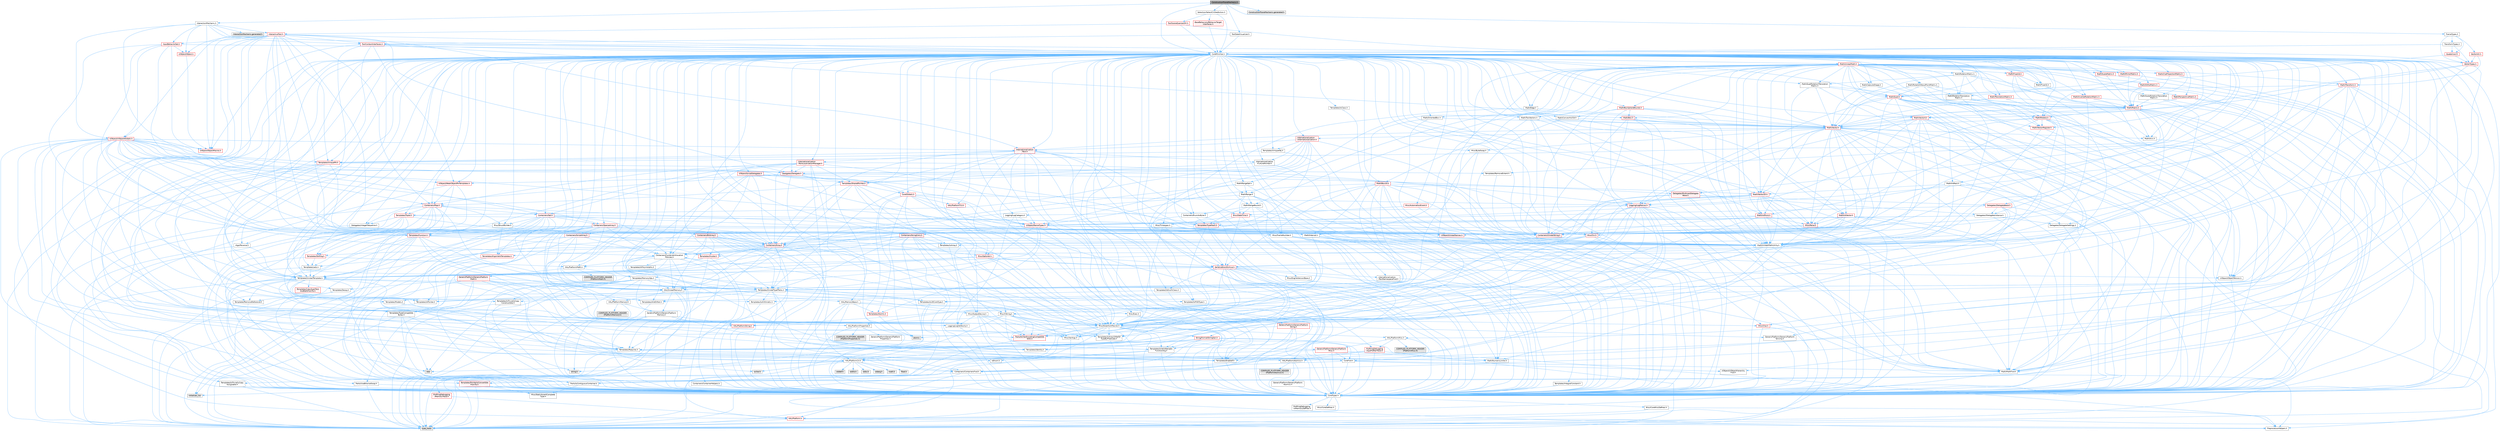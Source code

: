digraph "ConstructionPlaneMechanic.h"
{
 // INTERACTIVE_SVG=YES
 // LATEX_PDF_SIZE
  bgcolor="transparent";
  edge [fontname=Helvetica,fontsize=10,labelfontname=Helvetica,labelfontsize=10];
  node [fontname=Helvetica,fontsize=10,shape=box,height=0.2,width=0.4];
  Node1 [id="Node000001",label="ConstructionPlaneMechanic.h",height=0.2,width=0.4,color="gray40", fillcolor="grey60", style="filled", fontcolor="black",tooltip=" "];
  Node1 -> Node2 [id="edge1_Node000001_Node000002",color="steelblue1",style="solid",tooltip=" "];
  Node2 [id="Node000002",label="CoreMinimal.h",height=0.2,width=0.4,color="grey40", fillcolor="white", style="filled",URL="$d7/d67/CoreMinimal_8h.html",tooltip=" "];
  Node2 -> Node3 [id="edge2_Node000002_Node000003",color="steelblue1",style="solid",tooltip=" "];
  Node3 [id="Node000003",label="CoreTypes.h",height=0.2,width=0.4,color="grey40", fillcolor="white", style="filled",URL="$dc/dec/CoreTypes_8h.html",tooltip=" "];
  Node3 -> Node4 [id="edge3_Node000003_Node000004",color="steelblue1",style="solid",tooltip=" "];
  Node4 [id="Node000004",label="HAL/Platform.h",height=0.2,width=0.4,color="red", fillcolor="#FFF0F0", style="filled",URL="$d9/dd0/Platform_8h.html",tooltip=" "];
  Node4 -> Node7 [id="edge4_Node000004_Node000007",color="steelblue1",style="solid",tooltip=" "];
  Node7 [id="Node000007",label="type_traits",height=0.2,width=0.4,color="grey60", fillcolor="#E0E0E0", style="filled",tooltip=" "];
  Node4 -> Node8 [id="edge5_Node000004_Node000008",color="steelblue1",style="solid",tooltip=" "];
  Node8 [id="Node000008",label="PreprocessorHelpers.h",height=0.2,width=0.4,color="grey40", fillcolor="white", style="filled",URL="$db/ddb/PreprocessorHelpers_8h.html",tooltip=" "];
  Node3 -> Node14 [id="edge6_Node000003_Node000014",color="steelblue1",style="solid",tooltip=" "];
  Node14 [id="Node000014",label="ProfilingDebugging\l/UMemoryDefines.h",height=0.2,width=0.4,color="grey40", fillcolor="white", style="filled",URL="$d2/da2/UMemoryDefines_8h.html",tooltip=" "];
  Node3 -> Node15 [id="edge7_Node000003_Node000015",color="steelblue1",style="solid",tooltip=" "];
  Node15 [id="Node000015",label="Misc/CoreMiscDefines.h",height=0.2,width=0.4,color="grey40", fillcolor="white", style="filled",URL="$da/d38/CoreMiscDefines_8h.html",tooltip=" "];
  Node15 -> Node4 [id="edge8_Node000015_Node000004",color="steelblue1",style="solid",tooltip=" "];
  Node15 -> Node8 [id="edge9_Node000015_Node000008",color="steelblue1",style="solid",tooltip=" "];
  Node3 -> Node16 [id="edge10_Node000003_Node000016",color="steelblue1",style="solid",tooltip=" "];
  Node16 [id="Node000016",label="Misc/CoreDefines.h",height=0.2,width=0.4,color="grey40", fillcolor="white", style="filled",URL="$d3/dd2/CoreDefines_8h.html",tooltip=" "];
  Node2 -> Node17 [id="edge11_Node000002_Node000017",color="steelblue1",style="solid",tooltip=" "];
  Node17 [id="Node000017",label="CoreFwd.h",height=0.2,width=0.4,color="grey40", fillcolor="white", style="filled",URL="$d1/d1e/CoreFwd_8h.html",tooltip=" "];
  Node17 -> Node3 [id="edge12_Node000017_Node000003",color="steelblue1",style="solid",tooltip=" "];
  Node17 -> Node18 [id="edge13_Node000017_Node000018",color="steelblue1",style="solid",tooltip=" "];
  Node18 [id="Node000018",label="Containers/ContainersFwd.h",height=0.2,width=0.4,color="grey40", fillcolor="white", style="filled",URL="$d4/d0a/ContainersFwd_8h.html",tooltip=" "];
  Node18 -> Node4 [id="edge14_Node000018_Node000004",color="steelblue1",style="solid",tooltip=" "];
  Node18 -> Node3 [id="edge15_Node000018_Node000003",color="steelblue1",style="solid",tooltip=" "];
  Node18 -> Node19 [id="edge16_Node000018_Node000019",color="steelblue1",style="solid",tooltip=" "];
  Node19 [id="Node000019",label="Traits/IsContiguousContainer.h",height=0.2,width=0.4,color="grey40", fillcolor="white", style="filled",URL="$d5/d3c/IsContiguousContainer_8h.html",tooltip=" "];
  Node19 -> Node3 [id="edge17_Node000019_Node000003",color="steelblue1",style="solid",tooltip=" "];
  Node19 -> Node20 [id="edge18_Node000019_Node000020",color="steelblue1",style="solid",tooltip=" "];
  Node20 [id="Node000020",label="Misc/StaticAssertComplete\lType.h",height=0.2,width=0.4,color="grey40", fillcolor="white", style="filled",URL="$d5/d4e/StaticAssertCompleteType_8h.html",tooltip=" "];
  Node19 -> Node21 [id="edge19_Node000019_Node000021",color="steelblue1",style="solid",tooltip=" "];
  Node21 [id="Node000021",label="initializer_list",height=0.2,width=0.4,color="grey60", fillcolor="#E0E0E0", style="filled",tooltip=" "];
  Node17 -> Node22 [id="edge20_Node000017_Node000022",color="steelblue1",style="solid",tooltip=" "];
  Node22 [id="Node000022",label="Math/MathFwd.h",height=0.2,width=0.4,color="grey40", fillcolor="white", style="filled",URL="$d2/d10/MathFwd_8h.html",tooltip=" "];
  Node22 -> Node4 [id="edge21_Node000022_Node000004",color="steelblue1",style="solid",tooltip=" "];
  Node17 -> Node23 [id="edge22_Node000017_Node000023",color="steelblue1",style="solid",tooltip=" "];
  Node23 [id="Node000023",label="UObject/UObjectHierarchy\lFwd.h",height=0.2,width=0.4,color="grey40", fillcolor="white", style="filled",URL="$d3/d13/UObjectHierarchyFwd_8h.html",tooltip=" "];
  Node2 -> Node23 [id="edge23_Node000002_Node000023",color="steelblue1",style="solid",tooltip=" "];
  Node2 -> Node18 [id="edge24_Node000002_Node000018",color="steelblue1",style="solid",tooltip=" "];
  Node2 -> Node24 [id="edge25_Node000002_Node000024",color="steelblue1",style="solid",tooltip=" "];
  Node24 [id="Node000024",label="Misc/VarArgs.h",height=0.2,width=0.4,color="grey40", fillcolor="white", style="filled",URL="$d5/d6f/VarArgs_8h.html",tooltip=" "];
  Node24 -> Node3 [id="edge26_Node000024_Node000003",color="steelblue1",style="solid",tooltip=" "];
  Node2 -> Node25 [id="edge27_Node000002_Node000025",color="steelblue1",style="solid",tooltip=" "];
  Node25 [id="Node000025",label="Logging/LogVerbosity.h",height=0.2,width=0.4,color="grey40", fillcolor="white", style="filled",URL="$d2/d8f/LogVerbosity_8h.html",tooltip=" "];
  Node25 -> Node3 [id="edge28_Node000025_Node000003",color="steelblue1",style="solid",tooltip=" "];
  Node2 -> Node26 [id="edge29_Node000002_Node000026",color="steelblue1",style="solid",tooltip=" "];
  Node26 [id="Node000026",label="Misc/OutputDevice.h",height=0.2,width=0.4,color="grey40", fillcolor="white", style="filled",URL="$d7/d32/OutputDevice_8h.html",tooltip=" "];
  Node26 -> Node17 [id="edge30_Node000026_Node000017",color="steelblue1",style="solid",tooltip=" "];
  Node26 -> Node3 [id="edge31_Node000026_Node000003",color="steelblue1",style="solid",tooltip=" "];
  Node26 -> Node25 [id="edge32_Node000026_Node000025",color="steelblue1",style="solid",tooltip=" "];
  Node26 -> Node24 [id="edge33_Node000026_Node000024",color="steelblue1",style="solid",tooltip=" "];
  Node26 -> Node27 [id="edge34_Node000026_Node000027",color="steelblue1",style="solid",tooltip=" "];
  Node27 [id="Node000027",label="Templates/IsArrayOrRefOf\lTypeByPredicate.h",height=0.2,width=0.4,color="grey40", fillcolor="white", style="filled",URL="$d6/da1/IsArrayOrRefOfTypeByPredicate_8h.html",tooltip=" "];
  Node27 -> Node3 [id="edge35_Node000027_Node000003",color="steelblue1",style="solid",tooltip=" "];
  Node26 -> Node28 [id="edge36_Node000026_Node000028",color="steelblue1",style="solid",tooltip=" "];
  Node28 [id="Node000028",label="Templates/IsValidVariadic\lFunctionArg.h",height=0.2,width=0.4,color="grey40", fillcolor="white", style="filled",URL="$d0/dc8/IsValidVariadicFunctionArg_8h.html",tooltip=" "];
  Node28 -> Node3 [id="edge37_Node000028_Node000003",color="steelblue1",style="solid",tooltip=" "];
  Node28 -> Node29 [id="edge38_Node000028_Node000029",color="steelblue1",style="solid",tooltip=" "];
  Node29 [id="Node000029",label="IsEnum.h",height=0.2,width=0.4,color="grey40", fillcolor="white", style="filled",URL="$d4/de5/IsEnum_8h.html",tooltip=" "];
  Node28 -> Node7 [id="edge39_Node000028_Node000007",color="steelblue1",style="solid",tooltip=" "];
  Node26 -> Node30 [id="edge40_Node000026_Node000030",color="steelblue1",style="solid",tooltip=" "];
  Node30 [id="Node000030",label="Traits/IsCharEncodingCompatible\lWith.h",height=0.2,width=0.4,color="red", fillcolor="#FFF0F0", style="filled",URL="$df/dd1/IsCharEncodingCompatibleWith_8h.html",tooltip=" "];
  Node30 -> Node7 [id="edge41_Node000030_Node000007",color="steelblue1",style="solid",tooltip=" "];
  Node2 -> Node32 [id="edge42_Node000002_Node000032",color="steelblue1",style="solid",tooltip=" "];
  Node32 [id="Node000032",label="HAL/PlatformCrt.h",height=0.2,width=0.4,color="grey40", fillcolor="white", style="filled",URL="$d8/d75/PlatformCrt_8h.html",tooltip=" "];
  Node32 -> Node33 [id="edge43_Node000032_Node000033",color="steelblue1",style="solid",tooltip=" "];
  Node33 [id="Node000033",label="new",height=0.2,width=0.4,color="grey60", fillcolor="#E0E0E0", style="filled",tooltip=" "];
  Node32 -> Node34 [id="edge44_Node000032_Node000034",color="steelblue1",style="solid",tooltip=" "];
  Node34 [id="Node000034",label="wchar.h",height=0.2,width=0.4,color="grey60", fillcolor="#E0E0E0", style="filled",tooltip=" "];
  Node32 -> Node35 [id="edge45_Node000032_Node000035",color="steelblue1",style="solid",tooltip=" "];
  Node35 [id="Node000035",label="stddef.h",height=0.2,width=0.4,color="grey60", fillcolor="#E0E0E0", style="filled",tooltip=" "];
  Node32 -> Node36 [id="edge46_Node000032_Node000036",color="steelblue1",style="solid",tooltip=" "];
  Node36 [id="Node000036",label="stdlib.h",height=0.2,width=0.4,color="grey60", fillcolor="#E0E0E0", style="filled",tooltip=" "];
  Node32 -> Node37 [id="edge47_Node000032_Node000037",color="steelblue1",style="solid",tooltip=" "];
  Node37 [id="Node000037",label="stdio.h",height=0.2,width=0.4,color="grey60", fillcolor="#E0E0E0", style="filled",tooltip=" "];
  Node32 -> Node38 [id="edge48_Node000032_Node000038",color="steelblue1",style="solid",tooltip=" "];
  Node38 [id="Node000038",label="stdarg.h",height=0.2,width=0.4,color="grey60", fillcolor="#E0E0E0", style="filled",tooltip=" "];
  Node32 -> Node39 [id="edge49_Node000032_Node000039",color="steelblue1",style="solid",tooltip=" "];
  Node39 [id="Node000039",label="math.h",height=0.2,width=0.4,color="grey60", fillcolor="#E0E0E0", style="filled",tooltip=" "];
  Node32 -> Node40 [id="edge50_Node000032_Node000040",color="steelblue1",style="solid",tooltip=" "];
  Node40 [id="Node000040",label="float.h",height=0.2,width=0.4,color="grey60", fillcolor="#E0E0E0", style="filled",tooltip=" "];
  Node32 -> Node41 [id="edge51_Node000032_Node000041",color="steelblue1",style="solid",tooltip=" "];
  Node41 [id="Node000041",label="string.h",height=0.2,width=0.4,color="grey60", fillcolor="#E0E0E0", style="filled",tooltip=" "];
  Node2 -> Node42 [id="edge52_Node000002_Node000042",color="steelblue1",style="solid",tooltip=" "];
  Node42 [id="Node000042",label="HAL/PlatformMisc.h",height=0.2,width=0.4,color="grey40", fillcolor="white", style="filled",URL="$d0/df5/PlatformMisc_8h.html",tooltip=" "];
  Node42 -> Node3 [id="edge53_Node000042_Node000003",color="steelblue1",style="solid",tooltip=" "];
  Node42 -> Node43 [id="edge54_Node000042_Node000043",color="steelblue1",style="solid",tooltip=" "];
  Node43 [id="Node000043",label="GenericPlatform/GenericPlatform\lMisc.h",height=0.2,width=0.4,color="red", fillcolor="#FFF0F0", style="filled",URL="$db/d9a/GenericPlatformMisc_8h.html",tooltip=" "];
  Node43 -> Node17 [id="edge55_Node000043_Node000017",color="steelblue1",style="solid",tooltip=" "];
  Node43 -> Node3 [id="edge56_Node000043_Node000003",color="steelblue1",style="solid",tooltip=" "];
  Node43 -> Node32 [id="edge57_Node000043_Node000032",color="steelblue1",style="solid",tooltip=" "];
  Node43 -> Node47 [id="edge58_Node000043_Node000047",color="steelblue1",style="solid",tooltip=" "];
  Node47 [id="Node000047",label="Math/NumericLimits.h",height=0.2,width=0.4,color="grey40", fillcolor="white", style="filled",URL="$df/d1b/NumericLimits_8h.html",tooltip=" "];
  Node47 -> Node3 [id="edge59_Node000047_Node000003",color="steelblue1",style="solid",tooltip=" "];
  Node42 -> Node52 [id="edge60_Node000042_Node000052",color="steelblue1",style="solid",tooltip=" "];
  Node52 [id="Node000052",label="COMPILED_PLATFORM_HEADER\l(PlatformMisc.h)",height=0.2,width=0.4,color="grey60", fillcolor="#E0E0E0", style="filled",tooltip=" "];
  Node42 -> Node53 [id="edge61_Node000042_Node000053",color="steelblue1",style="solid",tooltip=" "];
  Node53 [id="Node000053",label="ProfilingDebugging\l/CpuProfilerTrace.h",height=0.2,width=0.4,color="red", fillcolor="#FFF0F0", style="filled",URL="$da/dcb/CpuProfilerTrace_8h.html",tooltip=" "];
  Node53 -> Node3 [id="edge62_Node000053_Node000003",color="steelblue1",style="solid",tooltip=" "];
  Node53 -> Node18 [id="edge63_Node000053_Node000018",color="steelblue1",style="solid",tooltip=" "];
  Node53 -> Node54 [id="edge64_Node000053_Node000054",color="steelblue1",style="solid",tooltip=" "];
  Node54 [id="Node000054",label="HAL/PlatformAtomics.h",height=0.2,width=0.4,color="grey40", fillcolor="white", style="filled",URL="$d3/d36/PlatformAtomics_8h.html",tooltip=" "];
  Node54 -> Node3 [id="edge65_Node000054_Node000003",color="steelblue1",style="solid",tooltip=" "];
  Node54 -> Node55 [id="edge66_Node000054_Node000055",color="steelblue1",style="solid",tooltip=" "];
  Node55 [id="Node000055",label="GenericPlatform/GenericPlatform\lAtomics.h",height=0.2,width=0.4,color="grey40", fillcolor="white", style="filled",URL="$da/d72/GenericPlatformAtomics_8h.html",tooltip=" "];
  Node55 -> Node3 [id="edge67_Node000055_Node000003",color="steelblue1",style="solid",tooltip=" "];
  Node54 -> Node56 [id="edge68_Node000054_Node000056",color="steelblue1",style="solid",tooltip=" "];
  Node56 [id="Node000056",label="COMPILED_PLATFORM_HEADER\l(PlatformAtomics.h)",height=0.2,width=0.4,color="grey60", fillcolor="#E0E0E0", style="filled",tooltip=" "];
  Node53 -> Node8 [id="edge69_Node000053_Node000008",color="steelblue1",style="solid",tooltip=" "];
  Node2 -> Node61 [id="edge70_Node000002_Node000061",color="steelblue1",style="solid",tooltip=" "];
  Node61 [id="Node000061",label="Misc/AssertionMacros.h",height=0.2,width=0.4,color="grey40", fillcolor="white", style="filled",URL="$d0/dfa/AssertionMacros_8h.html",tooltip=" "];
  Node61 -> Node3 [id="edge71_Node000061_Node000003",color="steelblue1",style="solid",tooltip=" "];
  Node61 -> Node4 [id="edge72_Node000061_Node000004",color="steelblue1",style="solid",tooltip=" "];
  Node61 -> Node42 [id="edge73_Node000061_Node000042",color="steelblue1",style="solid",tooltip=" "];
  Node61 -> Node8 [id="edge74_Node000061_Node000008",color="steelblue1",style="solid",tooltip=" "];
  Node61 -> Node62 [id="edge75_Node000061_Node000062",color="steelblue1",style="solid",tooltip=" "];
  Node62 [id="Node000062",label="Templates/EnableIf.h",height=0.2,width=0.4,color="grey40", fillcolor="white", style="filled",URL="$d7/d60/EnableIf_8h.html",tooltip=" "];
  Node62 -> Node3 [id="edge76_Node000062_Node000003",color="steelblue1",style="solid",tooltip=" "];
  Node61 -> Node27 [id="edge77_Node000061_Node000027",color="steelblue1",style="solid",tooltip=" "];
  Node61 -> Node28 [id="edge78_Node000061_Node000028",color="steelblue1",style="solid",tooltip=" "];
  Node61 -> Node30 [id="edge79_Node000061_Node000030",color="steelblue1",style="solid",tooltip=" "];
  Node61 -> Node24 [id="edge80_Node000061_Node000024",color="steelblue1",style="solid",tooltip=" "];
  Node61 -> Node63 [id="edge81_Node000061_Node000063",color="steelblue1",style="solid",tooltip=" "];
  Node63 [id="Node000063",label="String/FormatStringSan.h",height=0.2,width=0.4,color="red", fillcolor="#FFF0F0", style="filled",URL="$d3/d8b/FormatStringSan_8h.html",tooltip=" "];
  Node63 -> Node7 [id="edge82_Node000063_Node000007",color="steelblue1",style="solid",tooltip=" "];
  Node63 -> Node3 [id="edge83_Node000063_Node000003",color="steelblue1",style="solid",tooltip=" "];
  Node63 -> Node64 [id="edge84_Node000063_Node000064",color="steelblue1",style="solid",tooltip=" "];
  Node64 [id="Node000064",label="Templates/Requires.h",height=0.2,width=0.4,color="grey40", fillcolor="white", style="filled",URL="$dc/d96/Requires_8h.html",tooltip=" "];
  Node64 -> Node62 [id="edge85_Node000064_Node000062",color="steelblue1",style="solid",tooltip=" "];
  Node64 -> Node7 [id="edge86_Node000064_Node000007",color="steelblue1",style="solid",tooltip=" "];
  Node63 -> Node65 [id="edge87_Node000063_Node000065",color="steelblue1",style="solid",tooltip=" "];
  Node65 [id="Node000065",label="Templates/Identity.h",height=0.2,width=0.4,color="grey40", fillcolor="white", style="filled",URL="$d0/dd5/Identity_8h.html",tooltip=" "];
  Node63 -> Node28 [id="edge88_Node000063_Node000028",color="steelblue1",style="solid",tooltip=" "];
  Node63 -> Node18 [id="edge89_Node000063_Node000018",color="steelblue1",style="solid",tooltip=" "];
  Node61 -> Node69 [id="edge90_Node000061_Node000069",color="steelblue1",style="solid",tooltip=" "];
  Node69 [id="Node000069",label="atomic",height=0.2,width=0.4,color="grey60", fillcolor="#E0E0E0", style="filled",tooltip=" "];
  Node2 -> Node70 [id="edge91_Node000002_Node000070",color="steelblue1",style="solid",tooltip=" "];
  Node70 [id="Node000070",label="Templates/IsPointer.h",height=0.2,width=0.4,color="grey40", fillcolor="white", style="filled",URL="$d7/d05/IsPointer_8h.html",tooltip=" "];
  Node70 -> Node3 [id="edge92_Node000070_Node000003",color="steelblue1",style="solid",tooltip=" "];
  Node2 -> Node71 [id="edge93_Node000002_Node000071",color="steelblue1",style="solid",tooltip=" "];
  Node71 [id="Node000071",label="HAL/PlatformMemory.h",height=0.2,width=0.4,color="grey40", fillcolor="white", style="filled",URL="$de/d68/PlatformMemory_8h.html",tooltip=" "];
  Node71 -> Node3 [id="edge94_Node000071_Node000003",color="steelblue1",style="solid",tooltip=" "];
  Node71 -> Node72 [id="edge95_Node000071_Node000072",color="steelblue1",style="solid",tooltip=" "];
  Node72 [id="Node000072",label="GenericPlatform/GenericPlatform\lMemory.h",height=0.2,width=0.4,color="grey40", fillcolor="white", style="filled",URL="$dd/d22/GenericPlatformMemory_8h.html",tooltip=" "];
  Node72 -> Node17 [id="edge96_Node000072_Node000017",color="steelblue1",style="solid",tooltip=" "];
  Node72 -> Node3 [id="edge97_Node000072_Node000003",color="steelblue1",style="solid",tooltip=" "];
  Node72 -> Node73 [id="edge98_Node000072_Node000073",color="steelblue1",style="solid",tooltip=" "];
  Node73 [id="Node000073",label="HAL/PlatformString.h",height=0.2,width=0.4,color="red", fillcolor="#FFF0F0", style="filled",URL="$db/db5/PlatformString_8h.html",tooltip=" "];
  Node73 -> Node3 [id="edge99_Node000073_Node000003",color="steelblue1",style="solid",tooltip=" "];
  Node72 -> Node41 [id="edge100_Node000072_Node000041",color="steelblue1",style="solid",tooltip=" "];
  Node72 -> Node34 [id="edge101_Node000072_Node000034",color="steelblue1",style="solid",tooltip=" "];
  Node71 -> Node75 [id="edge102_Node000071_Node000075",color="steelblue1",style="solid",tooltip=" "];
  Node75 [id="Node000075",label="COMPILED_PLATFORM_HEADER\l(PlatformMemory.h)",height=0.2,width=0.4,color="grey60", fillcolor="#E0E0E0", style="filled",tooltip=" "];
  Node2 -> Node54 [id="edge103_Node000002_Node000054",color="steelblue1",style="solid",tooltip=" "];
  Node2 -> Node76 [id="edge104_Node000002_Node000076",color="steelblue1",style="solid",tooltip=" "];
  Node76 [id="Node000076",label="Misc/Exec.h",height=0.2,width=0.4,color="grey40", fillcolor="white", style="filled",URL="$de/ddb/Exec_8h.html",tooltip=" "];
  Node76 -> Node3 [id="edge105_Node000076_Node000003",color="steelblue1",style="solid",tooltip=" "];
  Node76 -> Node61 [id="edge106_Node000076_Node000061",color="steelblue1",style="solid",tooltip=" "];
  Node2 -> Node77 [id="edge107_Node000002_Node000077",color="steelblue1",style="solid",tooltip=" "];
  Node77 [id="Node000077",label="HAL/MemoryBase.h",height=0.2,width=0.4,color="grey40", fillcolor="white", style="filled",URL="$d6/d9f/MemoryBase_8h.html",tooltip=" "];
  Node77 -> Node3 [id="edge108_Node000077_Node000003",color="steelblue1",style="solid",tooltip=" "];
  Node77 -> Node54 [id="edge109_Node000077_Node000054",color="steelblue1",style="solid",tooltip=" "];
  Node77 -> Node32 [id="edge110_Node000077_Node000032",color="steelblue1",style="solid",tooltip=" "];
  Node77 -> Node76 [id="edge111_Node000077_Node000076",color="steelblue1",style="solid",tooltip=" "];
  Node77 -> Node26 [id="edge112_Node000077_Node000026",color="steelblue1",style="solid",tooltip=" "];
  Node77 -> Node78 [id="edge113_Node000077_Node000078",color="steelblue1",style="solid",tooltip=" "];
  Node78 [id="Node000078",label="Templates/Atomic.h",height=0.2,width=0.4,color="red", fillcolor="#FFF0F0", style="filled",URL="$d3/d91/Atomic_8h.html",tooltip=" "];
  Node78 -> Node69 [id="edge114_Node000078_Node000069",color="steelblue1",style="solid",tooltip=" "];
  Node2 -> Node87 [id="edge115_Node000002_Node000087",color="steelblue1",style="solid",tooltip=" "];
  Node87 [id="Node000087",label="HAL/UnrealMemory.h",height=0.2,width=0.4,color="grey40", fillcolor="white", style="filled",URL="$d9/d96/UnrealMemory_8h.html",tooltip=" "];
  Node87 -> Node3 [id="edge116_Node000087_Node000003",color="steelblue1",style="solid",tooltip=" "];
  Node87 -> Node72 [id="edge117_Node000087_Node000072",color="steelblue1",style="solid",tooltip=" "];
  Node87 -> Node77 [id="edge118_Node000087_Node000077",color="steelblue1",style="solid",tooltip=" "];
  Node87 -> Node71 [id="edge119_Node000087_Node000071",color="steelblue1",style="solid",tooltip=" "];
  Node87 -> Node88 [id="edge120_Node000087_Node000088",color="steelblue1",style="solid",tooltip=" "];
  Node88 [id="Node000088",label="ProfilingDebugging\l/MemoryTrace.h",height=0.2,width=0.4,color="red", fillcolor="#FFF0F0", style="filled",URL="$da/dd7/MemoryTrace_8h.html",tooltip=" "];
  Node88 -> Node4 [id="edge121_Node000088_Node000004",color="steelblue1",style="solid",tooltip=" "];
  Node87 -> Node70 [id="edge122_Node000087_Node000070",color="steelblue1",style="solid",tooltip=" "];
  Node2 -> Node89 [id="edge123_Node000002_Node000089",color="steelblue1",style="solid",tooltip=" "];
  Node89 [id="Node000089",label="Templates/IsArithmetic.h",height=0.2,width=0.4,color="grey40", fillcolor="white", style="filled",URL="$d2/d5d/IsArithmetic_8h.html",tooltip=" "];
  Node89 -> Node3 [id="edge124_Node000089_Node000003",color="steelblue1",style="solid",tooltip=" "];
  Node2 -> Node83 [id="edge125_Node000002_Node000083",color="steelblue1",style="solid",tooltip=" "];
  Node83 [id="Node000083",label="Templates/AndOrNot.h",height=0.2,width=0.4,color="grey40", fillcolor="white", style="filled",URL="$db/d0a/AndOrNot_8h.html",tooltip=" "];
  Node83 -> Node3 [id="edge126_Node000083_Node000003",color="steelblue1",style="solid",tooltip=" "];
  Node2 -> Node90 [id="edge127_Node000002_Node000090",color="steelblue1",style="solid",tooltip=" "];
  Node90 [id="Node000090",label="Templates/IsPODType.h",height=0.2,width=0.4,color="grey40", fillcolor="white", style="filled",URL="$d7/db1/IsPODType_8h.html",tooltip=" "];
  Node90 -> Node3 [id="edge128_Node000090_Node000003",color="steelblue1",style="solid",tooltip=" "];
  Node2 -> Node91 [id="edge129_Node000002_Node000091",color="steelblue1",style="solid",tooltip=" "];
  Node91 [id="Node000091",label="Templates/IsUECoreType.h",height=0.2,width=0.4,color="grey40", fillcolor="white", style="filled",URL="$d1/db8/IsUECoreType_8h.html",tooltip=" "];
  Node91 -> Node3 [id="edge130_Node000091_Node000003",color="steelblue1",style="solid",tooltip=" "];
  Node91 -> Node7 [id="edge131_Node000091_Node000007",color="steelblue1",style="solid",tooltip=" "];
  Node2 -> Node84 [id="edge132_Node000002_Node000084",color="steelblue1",style="solid",tooltip=" "];
  Node84 [id="Node000084",label="Templates/IsTriviallyCopy\lConstructible.h",height=0.2,width=0.4,color="grey40", fillcolor="white", style="filled",URL="$d3/d78/IsTriviallyCopyConstructible_8h.html",tooltip=" "];
  Node84 -> Node3 [id="edge133_Node000084_Node000003",color="steelblue1",style="solid",tooltip=" "];
  Node84 -> Node7 [id="edge134_Node000084_Node000007",color="steelblue1",style="solid",tooltip=" "];
  Node2 -> Node92 [id="edge135_Node000002_Node000092",color="steelblue1",style="solid",tooltip=" "];
  Node92 [id="Node000092",label="Templates/UnrealTypeTraits.h",height=0.2,width=0.4,color="grey40", fillcolor="white", style="filled",URL="$d2/d2d/UnrealTypeTraits_8h.html",tooltip=" "];
  Node92 -> Node3 [id="edge136_Node000092_Node000003",color="steelblue1",style="solid",tooltip=" "];
  Node92 -> Node70 [id="edge137_Node000092_Node000070",color="steelblue1",style="solid",tooltip=" "];
  Node92 -> Node61 [id="edge138_Node000092_Node000061",color="steelblue1",style="solid",tooltip=" "];
  Node92 -> Node83 [id="edge139_Node000092_Node000083",color="steelblue1",style="solid",tooltip=" "];
  Node92 -> Node62 [id="edge140_Node000092_Node000062",color="steelblue1",style="solid",tooltip=" "];
  Node92 -> Node89 [id="edge141_Node000092_Node000089",color="steelblue1",style="solid",tooltip=" "];
  Node92 -> Node29 [id="edge142_Node000092_Node000029",color="steelblue1",style="solid",tooltip=" "];
  Node92 -> Node93 [id="edge143_Node000092_Node000093",color="steelblue1",style="solid",tooltip=" "];
  Node93 [id="Node000093",label="Templates/Models.h",height=0.2,width=0.4,color="grey40", fillcolor="white", style="filled",URL="$d3/d0c/Models_8h.html",tooltip=" "];
  Node93 -> Node65 [id="edge144_Node000093_Node000065",color="steelblue1",style="solid",tooltip=" "];
  Node92 -> Node90 [id="edge145_Node000092_Node000090",color="steelblue1",style="solid",tooltip=" "];
  Node92 -> Node91 [id="edge146_Node000092_Node000091",color="steelblue1",style="solid",tooltip=" "];
  Node92 -> Node84 [id="edge147_Node000092_Node000084",color="steelblue1",style="solid",tooltip=" "];
  Node2 -> Node62 [id="edge148_Node000002_Node000062",color="steelblue1",style="solid",tooltip=" "];
  Node2 -> Node94 [id="edge149_Node000002_Node000094",color="steelblue1",style="solid",tooltip=" "];
  Node94 [id="Node000094",label="Templates/RemoveReference.h",height=0.2,width=0.4,color="grey40", fillcolor="white", style="filled",URL="$da/dbe/RemoveReference_8h.html",tooltip=" "];
  Node94 -> Node3 [id="edge150_Node000094_Node000003",color="steelblue1",style="solid",tooltip=" "];
  Node2 -> Node95 [id="edge151_Node000002_Node000095",color="steelblue1",style="solid",tooltip=" "];
  Node95 [id="Node000095",label="Templates/IntegralConstant.h",height=0.2,width=0.4,color="grey40", fillcolor="white", style="filled",URL="$db/d1b/IntegralConstant_8h.html",tooltip=" "];
  Node95 -> Node3 [id="edge152_Node000095_Node000003",color="steelblue1",style="solid",tooltip=" "];
  Node2 -> Node96 [id="edge153_Node000002_Node000096",color="steelblue1",style="solid",tooltip=" "];
  Node96 [id="Node000096",label="Templates/IsClass.h",height=0.2,width=0.4,color="grey40", fillcolor="white", style="filled",URL="$db/dcb/IsClass_8h.html",tooltip=" "];
  Node96 -> Node3 [id="edge154_Node000096_Node000003",color="steelblue1",style="solid",tooltip=" "];
  Node2 -> Node97 [id="edge155_Node000002_Node000097",color="steelblue1",style="solid",tooltip=" "];
  Node97 [id="Node000097",label="Templates/TypeCompatible\lBytes.h",height=0.2,width=0.4,color="grey40", fillcolor="white", style="filled",URL="$df/d0a/TypeCompatibleBytes_8h.html",tooltip=" "];
  Node97 -> Node3 [id="edge156_Node000097_Node000003",color="steelblue1",style="solid",tooltip=" "];
  Node97 -> Node41 [id="edge157_Node000097_Node000041",color="steelblue1",style="solid",tooltip=" "];
  Node97 -> Node33 [id="edge158_Node000097_Node000033",color="steelblue1",style="solid",tooltip=" "];
  Node97 -> Node7 [id="edge159_Node000097_Node000007",color="steelblue1",style="solid",tooltip=" "];
  Node2 -> Node19 [id="edge160_Node000002_Node000019",color="steelblue1",style="solid",tooltip=" "];
  Node2 -> Node98 [id="edge161_Node000002_Node000098",color="steelblue1",style="solid",tooltip=" "];
  Node98 [id="Node000098",label="Templates/UnrealTemplate.h",height=0.2,width=0.4,color="grey40", fillcolor="white", style="filled",URL="$d4/d24/UnrealTemplate_8h.html",tooltip=" "];
  Node98 -> Node3 [id="edge162_Node000098_Node000003",color="steelblue1",style="solid",tooltip=" "];
  Node98 -> Node70 [id="edge163_Node000098_Node000070",color="steelblue1",style="solid",tooltip=" "];
  Node98 -> Node87 [id="edge164_Node000098_Node000087",color="steelblue1",style="solid",tooltip=" "];
  Node98 -> Node99 [id="edge165_Node000098_Node000099",color="steelblue1",style="solid",tooltip=" "];
  Node99 [id="Node000099",label="Templates/CopyQualifiers\lAndRefsFromTo.h",height=0.2,width=0.4,color="red", fillcolor="#FFF0F0", style="filled",URL="$d3/db3/CopyQualifiersAndRefsFromTo_8h.html",tooltip=" "];
  Node98 -> Node92 [id="edge166_Node000098_Node000092",color="steelblue1",style="solid",tooltip=" "];
  Node98 -> Node94 [id="edge167_Node000098_Node000094",color="steelblue1",style="solid",tooltip=" "];
  Node98 -> Node64 [id="edge168_Node000098_Node000064",color="steelblue1",style="solid",tooltip=" "];
  Node98 -> Node97 [id="edge169_Node000098_Node000097",color="steelblue1",style="solid",tooltip=" "];
  Node98 -> Node65 [id="edge170_Node000098_Node000065",color="steelblue1",style="solid",tooltip=" "];
  Node98 -> Node19 [id="edge171_Node000098_Node000019",color="steelblue1",style="solid",tooltip=" "];
  Node98 -> Node101 [id="edge172_Node000098_Node000101",color="steelblue1",style="solid",tooltip=" "];
  Node101 [id="Node000101",label="Traits/UseBitwiseSwap.h",height=0.2,width=0.4,color="grey40", fillcolor="white", style="filled",URL="$db/df3/UseBitwiseSwap_8h.html",tooltip=" "];
  Node101 -> Node3 [id="edge173_Node000101_Node000003",color="steelblue1",style="solid",tooltip=" "];
  Node101 -> Node7 [id="edge174_Node000101_Node000007",color="steelblue1",style="solid",tooltip=" "];
  Node98 -> Node7 [id="edge175_Node000098_Node000007",color="steelblue1",style="solid",tooltip=" "];
  Node2 -> Node47 [id="edge176_Node000002_Node000047",color="steelblue1",style="solid",tooltip=" "];
  Node2 -> Node102 [id="edge177_Node000002_Node000102",color="steelblue1",style="solid",tooltip=" "];
  Node102 [id="Node000102",label="HAL/PlatformMath.h",height=0.2,width=0.4,color="grey40", fillcolor="white", style="filled",URL="$dc/d53/PlatformMath_8h.html",tooltip=" "];
  Node102 -> Node3 [id="edge178_Node000102_Node000003",color="steelblue1",style="solid",tooltip=" "];
  Node102 -> Node103 [id="edge179_Node000102_Node000103",color="steelblue1",style="solid",tooltip=" "];
  Node103 [id="Node000103",label="GenericPlatform/GenericPlatform\lMath.h",height=0.2,width=0.4,color="red", fillcolor="#FFF0F0", style="filled",URL="$d5/d79/GenericPlatformMath_8h.html",tooltip=" "];
  Node103 -> Node3 [id="edge180_Node000103_Node000003",color="steelblue1",style="solid",tooltip=" "];
  Node103 -> Node18 [id="edge181_Node000103_Node000018",color="steelblue1",style="solid",tooltip=" "];
  Node103 -> Node32 [id="edge182_Node000103_Node000032",color="steelblue1",style="solid",tooltip=" "];
  Node103 -> Node83 [id="edge183_Node000103_Node000083",color="steelblue1",style="solid",tooltip=" "];
  Node103 -> Node104 [id="edge184_Node000103_Node000104",color="steelblue1",style="solid",tooltip=" "];
  Node104 [id="Node000104",label="Templates/Decay.h",height=0.2,width=0.4,color="grey40", fillcolor="white", style="filled",URL="$dd/d0f/Decay_8h.html",tooltip=" "];
  Node104 -> Node3 [id="edge185_Node000104_Node000003",color="steelblue1",style="solid",tooltip=" "];
  Node104 -> Node94 [id="edge186_Node000104_Node000094",color="steelblue1",style="solid",tooltip=" "];
  Node104 -> Node7 [id="edge187_Node000104_Node000007",color="steelblue1",style="solid",tooltip=" "];
  Node103 -> Node92 [id="edge188_Node000103_Node000092",color="steelblue1",style="solid",tooltip=" "];
  Node103 -> Node64 [id="edge189_Node000103_Node000064",color="steelblue1",style="solid",tooltip=" "];
  Node103 -> Node97 [id="edge190_Node000103_Node000097",color="steelblue1",style="solid",tooltip=" "];
  Node103 -> Node7 [id="edge191_Node000103_Node000007",color="steelblue1",style="solid",tooltip=" "];
  Node102 -> Node109 [id="edge192_Node000102_Node000109",color="steelblue1",style="solid",tooltip=" "];
  Node109 [id="Node000109",label="COMPILED_PLATFORM_HEADER\l(PlatformMath.h)",height=0.2,width=0.4,color="grey60", fillcolor="#E0E0E0", style="filled",tooltip=" "];
  Node2 -> Node85 [id="edge193_Node000002_Node000085",color="steelblue1",style="solid",tooltip=" "];
  Node85 [id="Node000085",label="Templates/IsTriviallyCopy\lAssignable.h",height=0.2,width=0.4,color="grey40", fillcolor="white", style="filled",URL="$d2/df2/IsTriviallyCopyAssignable_8h.html",tooltip=" "];
  Node85 -> Node3 [id="edge194_Node000085_Node000003",color="steelblue1",style="solid",tooltip=" "];
  Node85 -> Node7 [id="edge195_Node000085_Node000007",color="steelblue1",style="solid",tooltip=" "];
  Node2 -> Node110 [id="edge196_Node000002_Node000110",color="steelblue1",style="solid",tooltip=" "];
  Node110 [id="Node000110",label="Templates/MemoryOps.h",height=0.2,width=0.4,color="grey40", fillcolor="white", style="filled",URL="$db/dea/MemoryOps_8h.html",tooltip=" "];
  Node110 -> Node3 [id="edge197_Node000110_Node000003",color="steelblue1",style="solid",tooltip=" "];
  Node110 -> Node87 [id="edge198_Node000110_Node000087",color="steelblue1",style="solid",tooltip=" "];
  Node110 -> Node85 [id="edge199_Node000110_Node000085",color="steelblue1",style="solid",tooltip=" "];
  Node110 -> Node84 [id="edge200_Node000110_Node000084",color="steelblue1",style="solid",tooltip=" "];
  Node110 -> Node64 [id="edge201_Node000110_Node000064",color="steelblue1",style="solid",tooltip=" "];
  Node110 -> Node92 [id="edge202_Node000110_Node000092",color="steelblue1",style="solid",tooltip=" "];
  Node110 -> Node101 [id="edge203_Node000110_Node000101",color="steelblue1",style="solid",tooltip=" "];
  Node110 -> Node33 [id="edge204_Node000110_Node000033",color="steelblue1",style="solid",tooltip=" "];
  Node110 -> Node7 [id="edge205_Node000110_Node000007",color="steelblue1",style="solid",tooltip=" "];
  Node2 -> Node111 [id="edge206_Node000002_Node000111",color="steelblue1",style="solid",tooltip=" "];
  Node111 [id="Node000111",label="Containers/ContainerAllocation\lPolicies.h",height=0.2,width=0.4,color="grey40", fillcolor="white", style="filled",URL="$d7/dff/ContainerAllocationPolicies_8h.html",tooltip=" "];
  Node111 -> Node3 [id="edge207_Node000111_Node000003",color="steelblue1",style="solid",tooltip=" "];
  Node111 -> Node112 [id="edge208_Node000111_Node000112",color="steelblue1",style="solid",tooltip=" "];
  Node112 [id="Node000112",label="Containers/ContainerHelpers.h",height=0.2,width=0.4,color="grey40", fillcolor="white", style="filled",URL="$d7/d33/ContainerHelpers_8h.html",tooltip=" "];
  Node112 -> Node3 [id="edge209_Node000112_Node000003",color="steelblue1",style="solid",tooltip=" "];
  Node111 -> Node111 [id="edge210_Node000111_Node000111",color="steelblue1",style="solid",tooltip=" "];
  Node111 -> Node102 [id="edge211_Node000111_Node000102",color="steelblue1",style="solid",tooltip=" "];
  Node111 -> Node87 [id="edge212_Node000111_Node000087",color="steelblue1",style="solid",tooltip=" "];
  Node111 -> Node47 [id="edge213_Node000111_Node000047",color="steelblue1",style="solid",tooltip=" "];
  Node111 -> Node61 [id="edge214_Node000111_Node000061",color="steelblue1",style="solid",tooltip=" "];
  Node111 -> Node113 [id="edge215_Node000111_Node000113",color="steelblue1",style="solid",tooltip=" "];
  Node113 [id="Node000113",label="Templates/IsPolymorphic.h",height=0.2,width=0.4,color="grey40", fillcolor="white", style="filled",URL="$dc/d20/IsPolymorphic_8h.html",tooltip=" "];
  Node111 -> Node110 [id="edge216_Node000111_Node000110",color="steelblue1",style="solid",tooltip=" "];
  Node111 -> Node97 [id="edge217_Node000111_Node000097",color="steelblue1",style="solid",tooltip=" "];
  Node111 -> Node7 [id="edge218_Node000111_Node000007",color="steelblue1",style="solid",tooltip=" "];
  Node2 -> Node114 [id="edge219_Node000002_Node000114",color="steelblue1",style="solid",tooltip=" "];
  Node114 [id="Node000114",label="Templates/IsEnumClass.h",height=0.2,width=0.4,color="grey40", fillcolor="white", style="filled",URL="$d7/d15/IsEnumClass_8h.html",tooltip=" "];
  Node114 -> Node3 [id="edge220_Node000114_Node000003",color="steelblue1",style="solid",tooltip=" "];
  Node114 -> Node83 [id="edge221_Node000114_Node000083",color="steelblue1",style="solid",tooltip=" "];
  Node2 -> Node115 [id="edge222_Node000002_Node000115",color="steelblue1",style="solid",tooltip=" "];
  Node115 [id="Node000115",label="HAL/PlatformProperties.h",height=0.2,width=0.4,color="grey40", fillcolor="white", style="filled",URL="$d9/db0/PlatformProperties_8h.html",tooltip=" "];
  Node115 -> Node3 [id="edge223_Node000115_Node000003",color="steelblue1",style="solid",tooltip=" "];
  Node115 -> Node116 [id="edge224_Node000115_Node000116",color="steelblue1",style="solid",tooltip=" "];
  Node116 [id="Node000116",label="GenericPlatform/GenericPlatform\lProperties.h",height=0.2,width=0.4,color="grey40", fillcolor="white", style="filled",URL="$d2/dcd/GenericPlatformProperties_8h.html",tooltip=" "];
  Node116 -> Node3 [id="edge225_Node000116_Node000003",color="steelblue1",style="solid",tooltip=" "];
  Node116 -> Node43 [id="edge226_Node000116_Node000043",color="steelblue1",style="solid",tooltip=" "];
  Node115 -> Node117 [id="edge227_Node000115_Node000117",color="steelblue1",style="solid",tooltip=" "];
  Node117 [id="Node000117",label="COMPILED_PLATFORM_HEADER\l(PlatformProperties.h)",height=0.2,width=0.4,color="grey60", fillcolor="#E0E0E0", style="filled",tooltip=" "];
  Node2 -> Node118 [id="edge228_Node000002_Node000118",color="steelblue1",style="solid",tooltip=" "];
  Node118 [id="Node000118",label="Misc/EngineVersionBase.h",height=0.2,width=0.4,color="grey40", fillcolor="white", style="filled",URL="$d5/d2b/EngineVersionBase_8h.html",tooltip=" "];
  Node118 -> Node3 [id="edge229_Node000118_Node000003",color="steelblue1",style="solid",tooltip=" "];
  Node2 -> Node119 [id="edge230_Node000002_Node000119",color="steelblue1",style="solid",tooltip=" "];
  Node119 [id="Node000119",label="Internationalization\l/TextNamespaceFwd.h",height=0.2,width=0.4,color="grey40", fillcolor="white", style="filled",URL="$d8/d97/TextNamespaceFwd_8h.html",tooltip=" "];
  Node119 -> Node3 [id="edge231_Node000119_Node000003",color="steelblue1",style="solid",tooltip=" "];
  Node2 -> Node120 [id="edge232_Node000002_Node000120",color="steelblue1",style="solid",tooltip=" "];
  Node120 [id="Node000120",label="Serialization/Archive.h",height=0.2,width=0.4,color="red", fillcolor="#FFF0F0", style="filled",URL="$d7/d3b/Archive_8h.html",tooltip=" "];
  Node120 -> Node17 [id="edge233_Node000120_Node000017",color="steelblue1",style="solid",tooltip=" "];
  Node120 -> Node3 [id="edge234_Node000120_Node000003",color="steelblue1",style="solid",tooltip=" "];
  Node120 -> Node115 [id="edge235_Node000120_Node000115",color="steelblue1",style="solid",tooltip=" "];
  Node120 -> Node119 [id="edge236_Node000120_Node000119",color="steelblue1",style="solid",tooltip=" "];
  Node120 -> Node22 [id="edge237_Node000120_Node000022",color="steelblue1",style="solid",tooltip=" "];
  Node120 -> Node61 [id="edge238_Node000120_Node000061",color="steelblue1",style="solid",tooltip=" "];
  Node120 -> Node118 [id="edge239_Node000120_Node000118",color="steelblue1",style="solid",tooltip=" "];
  Node120 -> Node24 [id="edge240_Node000120_Node000024",color="steelblue1",style="solid",tooltip=" "];
  Node120 -> Node62 [id="edge241_Node000120_Node000062",color="steelblue1",style="solid",tooltip=" "];
  Node120 -> Node27 [id="edge242_Node000120_Node000027",color="steelblue1",style="solid",tooltip=" "];
  Node120 -> Node114 [id="edge243_Node000120_Node000114",color="steelblue1",style="solid",tooltip=" "];
  Node120 -> Node28 [id="edge244_Node000120_Node000028",color="steelblue1",style="solid",tooltip=" "];
  Node120 -> Node98 [id="edge245_Node000120_Node000098",color="steelblue1",style="solid",tooltip=" "];
  Node120 -> Node30 [id="edge246_Node000120_Node000030",color="steelblue1",style="solid",tooltip=" "];
  Node120 -> Node123 [id="edge247_Node000120_Node000123",color="steelblue1",style="solid",tooltip=" "];
  Node123 [id="Node000123",label="UObject/ObjectVersion.h",height=0.2,width=0.4,color="grey40", fillcolor="white", style="filled",URL="$da/d63/ObjectVersion_8h.html",tooltip=" "];
  Node123 -> Node3 [id="edge248_Node000123_Node000003",color="steelblue1",style="solid",tooltip=" "];
  Node2 -> Node124 [id="edge249_Node000002_Node000124",color="steelblue1",style="solid",tooltip=" "];
  Node124 [id="Node000124",label="Templates/Less.h",height=0.2,width=0.4,color="grey40", fillcolor="white", style="filled",URL="$de/dc8/Less_8h.html",tooltip=" "];
  Node124 -> Node3 [id="edge250_Node000124_Node000003",color="steelblue1",style="solid",tooltip=" "];
  Node124 -> Node98 [id="edge251_Node000124_Node000098",color="steelblue1",style="solid",tooltip=" "];
  Node2 -> Node125 [id="edge252_Node000002_Node000125",color="steelblue1",style="solid",tooltip=" "];
  Node125 [id="Node000125",label="Templates/Sorting.h",height=0.2,width=0.4,color="red", fillcolor="#FFF0F0", style="filled",URL="$d3/d9e/Sorting_8h.html",tooltip=" "];
  Node125 -> Node3 [id="edge253_Node000125_Node000003",color="steelblue1",style="solid",tooltip=" "];
  Node125 -> Node102 [id="edge254_Node000125_Node000102",color="steelblue1",style="solid",tooltip=" "];
  Node125 -> Node124 [id="edge255_Node000125_Node000124",color="steelblue1",style="solid",tooltip=" "];
  Node2 -> Node136 [id="edge256_Node000002_Node000136",color="steelblue1",style="solid",tooltip=" "];
  Node136 [id="Node000136",label="Misc/Char.h",height=0.2,width=0.4,color="red", fillcolor="#FFF0F0", style="filled",URL="$d0/d58/Char_8h.html",tooltip=" "];
  Node136 -> Node3 [id="edge257_Node000136_Node000003",color="steelblue1",style="solid",tooltip=" "];
  Node136 -> Node7 [id="edge258_Node000136_Node000007",color="steelblue1",style="solid",tooltip=" "];
  Node2 -> Node139 [id="edge259_Node000002_Node000139",color="steelblue1",style="solid",tooltip=" "];
  Node139 [id="Node000139",label="GenericPlatform/GenericPlatform\lStricmp.h",height=0.2,width=0.4,color="grey40", fillcolor="white", style="filled",URL="$d2/d86/GenericPlatformStricmp_8h.html",tooltip=" "];
  Node139 -> Node3 [id="edge260_Node000139_Node000003",color="steelblue1",style="solid",tooltip=" "];
  Node2 -> Node140 [id="edge261_Node000002_Node000140",color="steelblue1",style="solid",tooltip=" "];
  Node140 [id="Node000140",label="GenericPlatform/GenericPlatform\lString.h",height=0.2,width=0.4,color="red", fillcolor="#FFF0F0", style="filled",URL="$dd/d20/GenericPlatformString_8h.html",tooltip=" "];
  Node140 -> Node3 [id="edge262_Node000140_Node000003",color="steelblue1",style="solid",tooltip=" "];
  Node140 -> Node139 [id="edge263_Node000140_Node000139",color="steelblue1",style="solid",tooltip=" "];
  Node140 -> Node62 [id="edge264_Node000140_Node000062",color="steelblue1",style="solid",tooltip=" "];
  Node140 -> Node30 [id="edge265_Node000140_Node000030",color="steelblue1",style="solid",tooltip=" "];
  Node140 -> Node7 [id="edge266_Node000140_Node000007",color="steelblue1",style="solid",tooltip=" "];
  Node2 -> Node73 [id="edge267_Node000002_Node000073",color="steelblue1",style="solid",tooltip=" "];
  Node2 -> Node143 [id="edge268_Node000002_Node000143",color="steelblue1",style="solid",tooltip=" "];
  Node143 [id="Node000143",label="Misc/CString.h",height=0.2,width=0.4,color="grey40", fillcolor="white", style="filled",URL="$d2/d49/CString_8h.html",tooltip=" "];
  Node143 -> Node3 [id="edge269_Node000143_Node000003",color="steelblue1",style="solid",tooltip=" "];
  Node143 -> Node32 [id="edge270_Node000143_Node000032",color="steelblue1",style="solid",tooltip=" "];
  Node143 -> Node73 [id="edge271_Node000143_Node000073",color="steelblue1",style="solid",tooltip=" "];
  Node143 -> Node61 [id="edge272_Node000143_Node000061",color="steelblue1",style="solid",tooltip=" "];
  Node143 -> Node136 [id="edge273_Node000143_Node000136",color="steelblue1",style="solid",tooltip=" "];
  Node143 -> Node24 [id="edge274_Node000143_Node000024",color="steelblue1",style="solid",tooltip=" "];
  Node143 -> Node27 [id="edge275_Node000143_Node000027",color="steelblue1",style="solid",tooltip=" "];
  Node143 -> Node28 [id="edge276_Node000143_Node000028",color="steelblue1",style="solid",tooltip=" "];
  Node143 -> Node30 [id="edge277_Node000143_Node000030",color="steelblue1",style="solid",tooltip=" "];
  Node2 -> Node144 [id="edge278_Node000002_Node000144",color="steelblue1",style="solid",tooltip=" "];
  Node144 [id="Node000144",label="Misc/Crc.h",height=0.2,width=0.4,color="red", fillcolor="#FFF0F0", style="filled",URL="$d4/dd2/Crc_8h.html",tooltip=" "];
  Node144 -> Node3 [id="edge279_Node000144_Node000003",color="steelblue1",style="solid",tooltip=" "];
  Node144 -> Node73 [id="edge280_Node000144_Node000073",color="steelblue1",style="solid",tooltip=" "];
  Node144 -> Node61 [id="edge281_Node000144_Node000061",color="steelblue1",style="solid",tooltip=" "];
  Node144 -> Node143 [id="edge282_Node000144_Node000143",color="steelblue1",style="solid",tooltip=" "];
  Node144 -> Node136 [id="edge283_Node000144_Node000136",color="steelblue1",style="solid",tooltip=" "];
  Node144 -> Node92 [id="edge284_Node000144_Node000092",color="steelblue1",style="solid",tooltip=" "];
  Node2 -> Node135 [id="edge285_Node000002_Node000135",color="steelblue1",style="solid",tooltip=" "];
  Node135 [id="Node000135",label="Math/UnrealMathUtility.h",height=0.2,width=0.4,color="grey40", fillcolor="white", style="filled",URL="$db/db8/UnrealMathUtility_8h.html",tooltip=" "];
  Node135 -> Node3 [id="edge286_Node000135_Node000003",color="steelblue1",style="solid",tooltip=" "];
  Node135 -> Node61 [id="edge287_Node000135_Node000061",color="steelblue1",style="solid",tooltip=" "];
  Node135 -> Node102 [id="edge288_Node000135_Node000102",color="steelblue1",style="solid",tooltip=" "];
  Node135 -> Node22 [id="edge289_Node000135_Node000022",color="steelblue1",style="solid",tooltip=" "];
  Node135 -> Node65 [id="edge290_Node000135_Node000065",color="steelblue1",style="solid",tooltip=" "];
  Node135 -> Node64 [id="edge291_Node000135_Node000064",color="steelblue1",style="solid",tooltip=" "];
  Node2 -> Node145 [id="edge292_Node000002_Node000145",color="steelblue1",style="solid",tooltip=" "];
  Node145 [id="Node000145",label="Containers/UnrealString.h",height=0.2,width=0.4,color="red", fillcolor="#FFF0F0", style="filled",URL="$d5/dba/UnrealString_8h.html",tooltip=" "];
  Node2 -> Node149 [id="edge293_Node000002_Node000149",color="steelblue1",style="solid",tooltip=" "];
  Node149 [id="Node000149",label="Containers/Array.h",height=0.2,width=0.4,color="red", fillcolor="#FFF0F0", style="filled",URL="$df/dd0/Array_8h.html",tooltip=" "];
  Node149 -> Node3 [id="edge294_Node000149_Node000003",color="steelblue1",style="solid",tooltip=" "];
  Node149 -> Node61 [id="edge295_Node000149_Node000061",color="steelblue1",style="solid",tooltip=" "];
  Node149 -> Node87 [id="edge296_Node000149_Node000087",color="steelblue1",style="solid",tooltip=" "];
  Node149 -> Node92 [id="edge297_Node000149_Node000092",color="steelblue1",style="solid",tooltip=" "];
  Node149 -> Node98 [id="edge298_Node000149_Node000098",color="steelblue1",style="solid",tooltip=" "];
  Node149 -> Node111 [id="edge299_Node000149_Node000111",color="steelblue1",style="solid",tooltip=" "];
  Node149 -> Node120 [id="edge300_Node000149_Node000120",color="steelblue1",style="solid",tooltip=" "];
  Node149 -> Node128 [id="edge301_Node000149_Node000128",color="steelblue1",style="solid",tooltip=" "];
  Node128 [id="Node000128",label="Templates/Invoke.h",height=0.2,width=0.4,color="red", fillcolor="#FFF0F0", style="filled",URL="$d7/deb/Invoke_8h.html",tooltip=" "];
  Node128 -> Node3 [id="edge302_Node000128_Node000003",color="steelblue1",style="solid",tooltip=" "];
  Node128 -> Node98 [id="edge303_Node000128_Node000098",color="steelblue1",style="solid",tooltip=" "];
  Node128 -> Node7 [id="edge304_Node000128_Node000007",color="steelblue1",style="solid",tooltip=" "];
  Node149 -> Node124 [id="edge305_Node000149_Node000124",color="steelblue1",style="solid",tooltip=" "];
  Node149 -> Node64 [id="edge306_Node000149_Node000064",color="steelblue1",style="solid",tooltip=" "];
  Node149 -> Node125 [id="edge307_Node000149_Node000125",color="steelblue1",style="solid",tooltip=" "];
  Node149 -> Node172 [id="edge308_Node000149_Node000172",color="steelblue1",style="solid",tooltip=" "];
  Node172 [id="Node000172",label="Templates/AlignmentTemplates.h",height=0.2,width=0.4,color="red", fillcolor="#FFF0F0", style="filled",URL="$dd/d32/AlignmentTemplates_8h.html",tooltip=" "];
  Node172 -> Node3 [id="edge309_Node000172_Node000003",color="steelblue1",style="solid",tooltip=" "];
  Node172 -> Node70 [id="edge310_Node000172_Node000070",color="steelblue1",style="solid",tooltip=" "];
  Node149 -> Node7 [id="edge311_Node000149_Node000007",color="steelblue1",style="solid",tooltip=" "];
  Node2 -> Node173 [id="edge312_Node000002_Node000173",color="steelblue1",style="solid",tooltip=" "];
  Node173 [id="Node000173",label="Misc/FrameNumber.h",height=0.2,width=0.4,color="grey40", fillcolor="white", style="filled",URL="$dd/dbd/FrameNumber_8h.html",tooltip=" "];
  Node173 -> Node3 [id="edge313_Node000173_Node000003",color="steelblue1",style="solid",tooltip=" "];
  Node173 -> Node47 [id="edge314_Node000173_Node000047",color="steelblue1",style="solid",tooltip=" "];
  Node173 -> Node135 [id="edge315_Node000173_Node000135",color="steelblue1",style="solid",tooltip=" "];
  Node173 -> Node62 [id="edge316_Node000173_Node000062",color="steelblue1",style="solid",tooltip=" "];
  Node173 -> Node92 [id="edge317_Node000173_Node000092",color="steelblue1",style="solid",tooltip=" "];
  Node2 -> Node174 [id="edge318_Node000002_Node000174",color="steelblue1",style="solid",tooltip=" "];
  Node174 [id="Node000174",label="Misc/Timespan.h",height=0.2,width=0.4,color="grey40", fillcolor="white", style="filled",URL="$da/dd9/Timespan_8h.html",tooltip=" "];
  Node174 -> Node3 [id="edge319_Node000174_Node000003",color="steelblue1",style="solid",tooltip=" "];
  Node174 -> Node175 [id="edge320_Node000174_Node000175",color="steelblue1",style="solid",tooltip=" "];
  Node175 [id="Node000175",label="Math/Interval.h",height=0.2,width=0.4,color="grey40", fillcolor="white", style="filled",URL="$d1/d55/Interval_8h.html",tooltip=" "];
  Node175 -> Node3 [id="edge321_Node000175_Node000003",color="steelblue1",style="solid",tooltip=" "];
  Node175 -> Node89 [id="edge322_Node000175_Node000089",color="steelblue1",style="solid",tooltip=" "];
  Node175 -> Node92 [id="edge323_Node000175_Node000092",color="steelblue1",style="solid",tooltip=" "];
  Node175 -> Node47 [id="edge324_Node000175_Node000047",color="steelblue1",style="solid",tooltip=" "];
  Node175 -> Node135 [id="edge325_Node000175_Node000135",color="steelblue1",style="solid",tooltip=" "];
  Node174 -> Node135 [id="edge326_Node000174_Node000135",color="steelblue1",style="solid",tooltip=" "];
  Node174 -> Node61 [id="edge327_Node000174_Node000061",color="steelblue1",style="solid",tooltip=" "];
  Node2 -> Node176 [id="edge328_Node000002_Node000176",color="steelblue1",style="solid",tooltip=" "];
  Node176 [id="Node000176",label="Containers/StringConv.h",height=0.2,width=0.4,color="red", fillcolor="#FFF0F0", style="filled",URL="$d3/ddf/StringConv_8h.html",tooltip=" "];
  Node176 -> Node3 [id="edge329_Node000176_Node000003",color="steelblue1",style="solid",tooltip=" "];
  Node176 -> Node61 [id="edge330_Node000176_Node000061",color="steelblue1",style="solid",tooltip=" "];
  Node176 -> Node111 [id="edge331_Node000176_Node000111",color="steelblue1",style="solid",tooltip=" "];
  Node176 -> Node149 [id="edge332_Node000176_Node000149",color="steelblue1",style="solid",tooltip=" "];
  Node176 -> Node143 [id="edge333_Node000176_Node000143",color="steelblue1",style="solid",tooltip=" "];
  Node176 -> Node177 [id="edge334_Node000176_Node000177",color="steelblue1",style="solid",tooltip=" "];
  Node177 [id="Node000177",label="Templates/IsArray.h",height=0.2,width=0.4,color="grey40", fillcolor="white", style="filled",URL="$d8/d8d/IsArray_8h.html",tooltip=" "];
  Node177 -> Node3 [id="edge335_Node000177_Node000003",color="steelblue1",style="solid",tooltip=" "];
  Node176 -> Node98 [id="edge336_Node000176_Node000098",color="steelblue1",style="solid",tooltip=" "];
  Node176 -> Node92 [id="edge337_Node000176_Node000092",color="steelblue1",style="solid",tooltip=" "];
  Node176 -> Node30 [id="edge338_Node000176_Node000030",color="steelblue1",style="solid",tooltip=" "];
  Node176 -> Node19 [id="edge339_Node000176_Node000019",color="steelblue1",style="solid",tooltip=" "];
  Node176 -> Node7 [id="edge340_Node000176_Node000007",color="steelblue1",style="solid",tooltip=" "];
  Node2 -> Node178 [id="edge341_Node000002_Node000178",color="steelblue1",style="solid",tooltip=" "];
  Node178 [id="Node000178",label="UObject/UnrealNames.h",height=0.2,width=0.4,color="red", fillcolor="#FFF0F0", style="filled",URL="$d8/db1/UnrealNames_8h.html",tooltip=" "];
  Node178 -> Node3 [id="edge342_Node000178_Node000003",color="steelblue1",style="solid",tooltip=" "];
  Node2 -> Node180 [id="edge343_Node000002_Node000180",color="steelblue1",style="solid",tooltip=" "];
  Node180 [id="Node000180",label="UObject/NameTypes.h",height=0.2,width=0.4,color="red", fillcolor="#FFF0F0", style="filled",URL="$d6/d35/NameTypes_8h.html",tooltip=" "];
  Node180 -> Node3 [id="edge344_Node000180_Node000003",color="steelblue1",style="solid",tooltip=" "];
  Node180 -> Node61 [id="edge345_Node000180_Node000061",color="steelblue1",style="solid",tooltip=" "];
  Node180 -> Node87 [id="edge346_Node000180_Node000087",color="steelblue1",style="solid",tooltip=" "];
  Node180 -> Node92 [id="edge347_Node000180_Node000092",color="steelblue1",style="solid",tooltip=" "];
  Node180 -> Node98 [id="edge348_Node000180_Node000098",color="steelblue1",style="solid",tooltip=" "];
  Node180 -> Node145 [id="edge349_Node000180_Node000145",color="steelblue1",style="solid",tooltip=" "];
  Node180 -> Node176 [id="edge350_Node000180_Node000176",color="steelblue1",style="solid",tooltip=" "];
  Node180 -> Node178 [id="edge351_Node000180_Node000178",color="steelblue1",style="solid",tooltip=" "];
  Node180 -> Node78 [id="edge352_Node000180_Node000078",color="steelblue1",style="solid",tooltip=" "];
  Node2 -> Node188 [id="edge353_Node000002_Node000188",color="steelblue1",style="solid",tooltip=" "];
  Node188 [id="Node000188",label="Misc/Parse.h",height=0.2,width=0.4,color="red", fillcolor="#FFF0F0", style="filled",URL="$dc/d71/Parse_8h.html",tooltip=" "];
  Node188 -> Node145 [id="edge354_Node000188_Node000145",color="steelblue1",style="solid",tooltip=" "];
  Node188 -> Node3 [id="edge355_Node000188_Node000003",color="steelblue1",style="solid",tooltip=" "];
  Node188 -> Node32 [id="edge356_Node000188_Node000032",color="steelblue1",style="solid",tooltip=" "];
  Node188 -> Node189 [id="edge357_Node000188_Node000189",color="steelblue1",style="solid",tooltip=" "];
  Node189 [id="Node000189",label="Templates/Function.h",height=0.2,width=0.4,color="red", fillcolor="#FFF0F0", style="filled",URL="$df/df5/Function_8h.html",tooltip=" "];
  Node189 -> Node3 [id="edge358_Node000189_Node000003",color="steelblue1",style="solid",tooltip=" "];
  Node189 -> Node61 [id="edge359_Node000189_Node000061",color="steelblue1",style="solid",tooltip=" "];
  Node189 -> Node87 [id="edge360_Node000189_Node000087",color="steelblue1",style="solid",tooltip=" "];
  Node189 -> Node92 [id="edge361_Node000189_Node000092",color="steelblue1",style="solid",tooltip=" "];
  Node189 -> Node128 [id="edge362_Node000189_Node000128",color="steelblue1",style="solid",tooltip=" "];
  Node189 -> Node98 [id="edge363_Node000189_Node000098",color="steelblue1",style="solid",tooltip=" "];
  Node189 -> Node64 [id="edge364_Node000189_Node000064",color="steelblue1",style="solid",tooltip=" "];
  Node189 -> Node135 [id="edge365_Node000189_Node000135",color="steelblue1",style="solid",tooltip=" "];
  Node189 -> Node33 [id="edge366_Node000189_Node000033",color="steelblue1",style="solid",tooltip=" "];
  Node189 -> Node7 [id="edge367_Node000189_Node000007",color="steelblue1",style="solid",tooltip=" "];
  Node2 -> Node172 [id="edge368_Node000002_Node000172",color="steelblue1",style="solid",tooltip=" "];
  Node2 -> Node191 [id="edge369_Node000002_Node000191",color="steelblue1",style="solid",tooltip=" "];
  Node191 [id="Node000191",label="Misc/StructBuilder.h",height=0.2,width=0.4,color="grey40", fillcolor="white", style="filled",URL="$d9/db3/StructBuilder_8h.html",tooltip=" "];
  Node191 -> Node3 [id="edge370_Node000191_Node000003",color="steelblue1",style="solid",tooltip=" "];
  Node191 -> Node135 [id="edge371_Node000191_Node000135",color="steelblue1",style="solid",tooltip=" "];
  Node191 -> Node172 [id="edge372_Node000191_Node000172",color="steelblue1",style="solid",tooltip=" "];
  Node2 -> Node104 [id="edge373_Node000002_Node000104",color="steelblue1",style="solid",tooltip=" "];
  Node2 -> Node192 [id="edge374_Node000002_Node000192",color="steelblue1",style="solid",tooltip=" "];
  Node192 [id="Node000192",label="Templates/PointerIsConvertible\lFromTo.h",height=0.2,width=0.4,color="red", fillcolor="#FFF0F0", style="filled",URL="$d6/d65/PointerIsConvertibleFromTo_8h.html",tooltip=" "];
  Node192 -> Node3 [id="edge375_Node000192_Node000003",color="steelblue1",style="solid",tooltip=" "];
  Node192 -> Node20 [id="edge376_Node000192_Node000020",color="steelblue1",style="solid",tooltip=" "];
  Node192 -> Node7 [id="edge377_Node000192_Node000007",color="steelblue1",style="solid",tooltip=" "];
  Node2 -> Node128 [id="edge378_Node000002_Node000128",color="steelblue1",style="solid",tooltip=" "];
  Node2 -> Node189 [id="edge379_Node000002_Node000189",color="steelblue1",style="solid",tooltip=" "];
  Node2 -> Node161 [id="edge380_Node000002_Node000161",color="steelblue1",style="solid",tooltip=" "];
  Node161 [id="Node000161",label="Templates/TypeHash.h",height=0.2,width=0.4,color="red", fillcolor="#FFF0F0", style="filled",URL="$d1/d62/TypeHash_8h.html",tooltip=" "];
  Node161 -> Node3 [id="edge381_Node000161_Node000003",color="steelblue1",style="solid",tooltip=" "];
  Node161 -> Node64 [id="edge382_Node000161_Node000064",color="steelblue1",style="solid",tooltip=" "];
  Node161 -> Node144 [id="edge383_Node000161_Node000144",color="steelblue1",style="solid",tooltip=" "];
  Node161 -> Node7 [id="edge384_Node000161_Node000007",color="steelblue1",style="solid",tooltip=" "];
  Node2 -> Node193 [id="edge385_Node000002_Node000193",color="steelblue1",style="solid",tooltip=" "];
  Node193 [id="Node000193",label="Containers/ScriptArray.h",height=0.2,width=0.4,color="red", fillcolor="#FFF0F0", style="filled",URL="$dc/daf/ScriptArray_8h.html",tooltip=" "];
  Node193 -> Node3 [id="edge386_Node000193_Node000003",color="steelblue1",style="solid",tooltip=" "];
  Node193 -> Node61 [id="edge387_Node000193_Node000061",color="steelblue1",style="solid",tooltip=" "];
  Node193 -> Node87 [id="edge388_Node000193_Node000087",color="steelblue1",style="solid",tooltip=" "];
  Node193 -> Node111 [id="edge389_Node000193_Node000111",color="steelblue1",style="solid",tooltip=" "];
  Node193 -> Node149 [id="edge390_Node000193_Node000149",color="steelblue1",style="solid",tooltip=" "];
  Node193 -> Node21 [id="edge391_Node000193_Node000021",color="steelblue1",style="solid",tooltip=" "];
  Node2 -> Node194 [id="edge392_Node000002_Node000194",color="steelblue1",style="solid",tooltip=" "];
  Node194 [id="Node000194",label="Containers/BitArray.h",height=0.2,width=0.4,color="red", fillcolor="#FFF0F0", style="filled",URL="$d1/de4/BitArray_8h.html",tooltip=" "];
  Node194 -> Node111 [id="edge393_Node000194_Node000111",color="steelblue1",style="solid",tooltip=" "];
  Node194 -> Node3 [id="edge394_Node000194_Node000003",color="steelblue1",style="solid",tooltip=" "];
  Node194 -> Node54 [id="edge395_Node000194_Node000054",color="steelblue1",style="solid",tooltip=" "];
  Node194 -> Node87 [id="edge396_Node000194_Node000087",color="steelblue1",style="solid",tooltip=" "];
  Node194 -> Node135 [id="edge397_Node000194_Node000135",color="steelblue1",style="solid",tooltip=" "];
  Node194 -> Node61 [id="edge398_Node000194_Node000061",color="steelblue1",style="solid",tooltip=" "];
  Node194 -> Node120 [id="edge399_Node000194_Node000120",color="steelblue1",style="solid",tooltip=" "];
  Node194 -> Node62 [id="edge400_Node000194_Node000062",color="steelblue1",style="solid",tooltip=" "];
  Node194 -> Node128 [id="edge401_Node000194_Node000128",color="steelblue1",style="solid",tooltip=" "];
  Node194 -> Node98 [id="edge402_Node000194_Node000098",color="steelblue1",style="solid",tooltip=" "];
  Node194 -> Node92 [id="edge403_Node000194_Node000092",color="steelblue1",style="solid",tooltip=" "];
  Node2 -> Node195 [id="edge404_Node000002_Node000195",color="steelblue1",style="solid",tooltip=" "];
  Node195 [id="Node000195",label="Containers/SparseArray.h",height=0.2,width=0.4,color="red", fillcolor="#FFF0F0", style="filled",URL="$d5/dbf/SparseArray_8h.html",tooltip=" "];
  Node195 -> Node3 [id="edge405_Node000195_Node000003",color="steelblue1",style="solid",tooltip=" "];
  Node195 -> Node61 [id="edge406_Node000195_Node000061",color="steelblue1",style="solid",tooltip=" "];
  Node195 -> Node87 [id="edge407_Node000195_Node000087",color="steelblue1",style="solid",tooltip=" "];
  Node195 -> Node92 [id="edge408_Node000195_Node000092",color="steelblue1",style="solid",tooltip=" "];
  Node195 -> Node98 [id="edge409_Node000195_Node000098",color="steelblue1",style="solid",tooltip=" "];
  Node195 -> Node111 [id="edge410_Node000195_Node000111",color="steelblue1",style="solid",tooltip=" "];
  Node195 -> Node124 [id="edge411_Node000195_Node000124",color="steelblue1",style="solid",tooltip=" "];
  Node195 -> Node149 [id="edge412_Node000195_Node000149",color="steelblue1",style="solid",tooltip=" "];
  Node195 -> Node135 [id="edge413_Node000195_Node000135",color="steelblue1",style="solid",tooltip=" "];
  Node195 -> Node193 [id="edge414_Node000195_Node000193",color="steelblue1",style="solid",tooltip=" "];
  Node195 -> Node194 [id="edge415_Node000195_Node000194",color="steelblue1",style="solid",tooltip=" "];
  Node195 -> Node145 [id="edge416_Node000195_Node000145",color="steelblue1",style="solid",tooltip=" "];
  Node2 -> Node211 [id="edge417_Node000002_Node000211",color="steelblue1",style="solid",tooltip=" "];
  Node211 [id="Node000211",label="Containers/Set.h",height=0.2,width=0.4,color="red", fillcolor="#FFF0F0", style="filled",URL="$d4/d45/Set_8h.html",tooltip=" "];
  Node211 -> Node111 [id="edge418_Node000211_Node000111",color="steelblue1",style="solid",tooltip=" "];
  Node211 -> Node195 [id="edge419_Node000211_Node000195",color="steelblue1",style="solid",tooltip=" "];
  Node211 -> Node18 [id="edge420_Node000211_Node000018",color="steelblue1",style="solid",tooltip=" "];
  Node211 -> Node135 [id="edge421_Node000211_Node000135",color="steelblue1",style="solid",tooltip=" "];
  Node211 -> Node61 [id="edge422_Node000211_Node000061",color="steelblue1",style="solid",tooltip=" "];
  Node211 -> Node191 [id="edge423_Node000211_Node000191",color="steelblue1",style="solid",tooltip=" "];
  Node211 -> Node189 [id="edge424_Node000211_Node000189",color="steelblue1",style="solid",tooltip=" "];
  Node211 -> Node125 [id="edge425_Node000211_Node000125",color="steelblue1",style="solid",tooltip=" "];
  Node211 -> Node161 [id="edge426_Node000211_Node000161",color="steelblue1",style="solid",tooltip=" "];
  Node211 -> Node98 [id="edge427_Node000211_Node000098",color="steelblue1",style="solid",tooltip=" "];
  Node211 -> Node21 [id="edge428_Node000211_Node000021",color="steelblue1",style="solid",tooltip=" "];
  Node211 -> Node7 [id="edge429_Node000211_Node000007",color="steelblue1",style="solid",tooltip=" "];
  Node2 -> Node214 [id="edge430_Node000002_Node000214",color="steelblue1",style="solid",tooltip=" "];
  Node214 [id="Node000214",label="Algo/Reverse.h",height=0.2,width=0.4,color="grey40", fillcolor="white", style="filled",URL="$d5/d93/Reverse_8h.html",tooltip=" "];
  Node214 -> Node3 [id="edge431_Node000214_Node000003",color="steelblue1",style="solid",tooltip=" "];
  Node214 -> Node98 [id="edge432_Node000214_Node000098",color="steelblue1",style="solid",tooltip=" "];
  Node2 -> Node215 [id="edge433_Node000002_Node000215",color="steelblue1",style="solid",tooltip=" "];
  Node215 [id="Node000215",label="Containers/Map.h",height=0.2,width=0.4,color="red", fillcolor="#FFF0F0", style="filled",URL="$df/d79/Map_8h.html",tooltip=" "];
  Node215 -> Node3 [id="edge434_Node000215_Node000003",color="steelblue1",style="solid",tooltip=" "];
  Node215 -> Node214 [id="edge435_Node000215_Node000214",color="steelblue1",style="solid",tooltip=" "];
  Node215 -> Node211 [id="edge436_Node000215_Node000211",color="steelblue1",style="solid",tooltip=" "];
  Node215 -> Node145 [id="edge437_Node000215_Node000145",color="steelblue1",style="solid",tooltip=" "];
  Node215 -> Node61 [id="edge438_Node000215_Node000061",color="steelblue1",style="solid",tooltip=" "];
  Node215 -> Node191 [id="edge439_Node000215_Node000191",color="steelblue1",style="solid",tooltip=" "];
  Node215 -> Node189 [id="edge440_Node000215_Node000189",color="steelblue1",style="solid",tooltip=" "];
  Node215 -> Node125 [id="edge441_Node000215_Node000125",color="steelblue1",style="solid",tooltip=" "];
  Node215 -> Node216 [id="edge442_Node000215_Node000216",color="steelblue1",style="solid",tooltip=" "];
  Node216 [id="Node000216",label="Templates/Tuple.h",height=0.2,width=0.4,color="red", fillcolor="#FFF0F0", style="filled",URL="$d2/d4f/Tuple_8h.html",tooltip=" "];
  Node216 -> Node3 [id="edge443_Node000216_Node000003",color="steelblue1",style="solid",tooltip=" "];
  Node216 -> Node98 [id="edge444_Node000216_Node000098",color="steelblue1",style="solid",tooltip=" "];
  Node216 -> Node217 [id="edge445_Node000216_Node000217",color="steelblue1",style="solid",tooltip=" "];
  Node217 [id="Node000217",label="Delegates/IntegerSequence.h",height=0.2,width=0.4,color="grey40", fillcolor="white", style="filled",URL="$d2/dcc/IntegerSequence_8h.html",tooltip=" "];
  Node217 -> Node3 [id="edge446_Node000217_Node000003",color="steelblue1",style="solid",tooltip=" "];
  Node216 -> Node128 [id="edge447_Node000216_Node000128",color="steelblue1",style="solid",tooltip=" "];
  Node216 -> Node64 [id="edge448_Node000216_Node000064",color="steelblue1",style="solid",tooltip=" "];
  Node216 -> Node161 [id="edge449_Node000216_Node000161",color="steelblue1",style="solid",tooltip=" "];
  Node216 -> Node7 [id="edge450_Node000216_Node000007",color="steelblue1",style="solid",tooltip=" "];
  Node215 -> Node98 [id="edge451_Node000215_Node000098",color="steelblue1",style="solid",tooltip=" "];
  Node215 -> Node92 [id="edge452_Node000215_Node000092",color="steelblue1",style="solid",tooltip=" "];
  Node215 -> Node7 [id="edge453_Node000215_Node000007",color="steelblue1",style="solid",tooltip=" "];
  Node2 -> Node219 [id="edge454_Node000002_Node000219",color="steelblue1",style="solid",tooltip=" "];
  Node219 [id="Node000219",label="Math/IntPoint.h",height=0.2,width=0.4,color="red", fillcolor="#FFF0F0", style="filled",URL="$d3/df7/IntPoint_8h.html",tooltip=" "];
  Node219 -> Node3 [id="edge455_Node000219_Node000003",color="steelblue1",style="solid",tooltip=" "];
  Node219 -> Node61 [id="edge456_Node000219_Node000061",color="steelblue1",style="solid",tooltip=" "];
  Node219 -> Node188 [id="edge457_Node000219_Node000188",color="steelblue1",style="solid",tooltip=" "];
  Node219 -> Node22 [id="edge458_Node000219_Node000022",color="steelblue1",style="solid",tooltip=" "];
  Node219 -> Node135 [id="edge459_Node000219_Node000135",color="steelblue1",style="solid",tooltip=" "];
  Node219 -> Node145 [id="edge460_Node000219_Node000145",color="steelblue1",style="solid",tooltip=" "];
  Node219 -> Node161 [id="edge461_Node000219_Node000161",color="steelblue1",style="solid",tooltip=" "];
  Node2 -> Node221 [id="edge462_Node000002_Node000221",color="steelblue1",style="solid",tooltip=" "];
  Node221 [id="Node000221",label="Math/IntVector.h",height=0.2,width=0.4,color="red", fillcolor="#FFF0F0", style="filled",URL="$d7/d44/IntVector_8h.html",tooltip=" "];
  Node221 -> Node3 [id="edge463_Node000221_Node000003",color="steelblue1",style="solid",tooltip=" "];
  Node221 -> Node144 [id="edge464_Node000221_Node000144",color="steelblue1",style="solid",tooltip=" "];
  Node221 -> Node188 [id="edge465_Node000221_Node000188",color="steelblue1",style="solid",tooltip=" "];
  Node221 -> Node22 [id="edge466_Node000221_Node000022",color="steelblue1",style="solid",tooltip=" "];
  Node221 -> Node135 [id="edge467_Node000221_Node000135",color="steelblue1",style="solid",tooltip=" "];
  Node221 -> Node145 [id="edge468_Node000221_Node000145",color="steelblue1",style="solid",tooltip=" "];
  Node2 -> Node222 [id="edge469_Node000002_Node000222",color="steelblue1",style="solid",tooltip=" "];
  Node222 [id="Node000222",label="Logging/LogCategory.h",height=0.2,width=0.4,color="grey40", fillcolor="white", style="filled",URL="$d9/d36/LogCategory_8h.html",tooltip=" "];
  Node222 -> Node3 [id="edge470_Node000222_Node000003",color="steelblue1",style="solid",tooltip=" "];
  Node222 -> Node25 [id="edge471_Node000222_Node000025",color="steelblue1",style="solid",tooltip=" "];
  Node222 -> Node180 [id="edge472_Node000222_Node000180",color="steelblue1",style="solid",tooltip=" "];
  Node2 -> Node223 [id="edge473_Node000002_Node000223",color="steelblue1",style="solid",tooltip=" "];
  Node223 [id="Node000223",label="Logging/LogMacros.h",height=0.2,width=0.4,color="red", fillcolor="#FFF0F0", style="filled",URL="$d0/d16/LogMacros_8h.html",tooltip=" "];
  Node223 -> Node145 [id="edge474_Node000223_Node000145",color="steelblue1",style="solid",tooltip=" "];
  Node223 -> Node3 [id="edge475_Node000223_Node000003",color="steelblue1",style="solid",tooltip=" "];
  Node223 -> Node8 [id="edge476_Node000223_Node000008",color="steelblue1",style="solid",tooltip=" "];
  Node223 -> Node222 [id="edge477_Node000223_Node000222",color="steelblue1",style="solid",tooltip=" "];
  Node223 -> Node25 [id="edge478_Node000223_Node000025",color="steelblue1",style="solid",tooltip=" "];
  Node223 -> Node61 [id="edge479_Node000223_Node000061",color="steelblue1",style="solid",tooltip=" "];
  Node223 -> Node24 [id="edge480_Node000223_Node000024",color="steelblue1",style="solid",tooltip=" "];
  Node223 -> Node63 [id="edge481_Node000223_Node000063",color="steelblue1",style="solid",tooltip=" "];
  Node223 -> Node62 [id="edge482_Node000223_Node000062",color="steelblue1",style="solid",tooltip=" "];
  Node223 -> Node27 [id="edge483_Node000223_Node000027",color="steelblue1",style="solid",tooltip=" "];
  Node223 -> Node28 [id="edge484_Node000223_Node000028",color="steelblue1",style="solid",tooltip=" "];
  Node223 -> Node30 [id="edge485_Node000223_Node000030",color="steelblue1",style="solid",tooltip=" "];
  Node223 -> Node7 [id="edge486_Node000223_Node000007",color="steelblue1",style="solid",tooltip=" "];
  Node2 -> Node226 [id="edge487_Node000002_Node000226",color="steelblue1",style="solid",tooltip=" "];
  Node226 [id="Node000226",label="Math/Vector2D.h",height=0.2,width=0.4,color="red", fillcolor="#FFF0F0", style="filled",URL="$d3/db0/Vector2D_8h.html",tooltip=" "];
  Node226 -> Node3 [id="edge488_Node000226_Node000003",color="steelblue1",style="solid",tooltip=" "];
  Node226 -> Node22 [id="edge489_Node000226_Node000022",color="steelblue1",style="solid",tooltip=" "];
  Node226 -> Node61 [id="edge490_Node000226_Node000061",color="steelblue1",style="solid",tooltip=" "];
  Node226 -> Node144 [id="edge491_Node000226_Node000144",color="steelblue1",style="solid",tooltip=" "];
  Node226 -> Node135 [id="edge492_Node000226_Node000135",color="steelblue1",style="solid",tooltip=" "];
  Node226 -> Node145 [id="edge493_Node000226_Node000145",color="steelblue1",style="solid",tooltip=" "];
  Node226 -> Node188 [id="edge494_Node000226_Node000188",color="steelblue1",style="solid",tooltip=" "];
  Node226 -> Node219 [id="edge495_Node000226_Node000219",color="steelblue1",style="solid",tooltip=" "];
  Node226 -> Node223 [id="edge496_Node000226_Node000223",color="steelblue1",style="solid",tooltip=" "];
  Node226 -> Node7 [id="edge497_Node000226_Node000007",color="steelblue1",style="solid",tooltip=" "];
  Node2 -> Node230 [id="edge498_Node000002_Node000230",color="steelblue1",style="solid",tooltip=" "];
  Node230 [id="Node000230",label="Math/IntRect.h",height=0.2,width=0.4,color="grey40", fillcolor="white", style="filled",URL="$d7/d53/IntRect_8h.html",tooltip=" "];
  Node230 -> Node3 [id="edge499_Node000230_Node000003",color="steelblue1",style="solid",tooltip=" "];
  Node230 -> Node22 [id="edge500_Node000230_Node000022",color="steelblue1",style="solid",tooltip=" "];
  Node230 -> Node135 [id="edge501_Node000230_Node000135",color="steelblue1",style="solid",tooltip=" "];
  Node230 -> Node145 [id="edge502_Node000230_Node000145",color="steelblue1",style="solid",tooltip=" "];
  Node230 -> Node219 [id="edge503_Node000230_Node000219",color="steelblue1",style="solid",tooltip=" "];
  Node230 -> Node226 [id="edge504_Node000230_Node000226",color="steelblue1",style="solid",tooltip=" "];
  Node2 -> Node231 [id="edge505_Node000002_Node000231",color="steelblue1",style="solid",tooltip=" "];
  Node231 [id="Node000231",label="Misc/ByteSwap.h",height=0.2,width=0.4,color="grey40", fillcolor="white", style="filled",URL="$dc/dd7/ByteSwap_8h.html",tooltip=" "];
  Node231 -> Node3 [id="edge506_Node000231_Node000003",color="steelblue1",style="solid",tooltip=" "];
  Node231 -> Node32 [id="edge507_Node000231_Node000032",color="steelblue1",style="solid",tooltip=" "];
  Node2 -> Node160 [id="edge508_Node000002_Node000160",color="steelblue1",style="solid",tooltip=" "];
  Node160 [id="Node000160",label="Containers/EnumAsByte.h",height=0.2,width=0.4,color="grey40", fillcolor="white", style="filled",URL="$d6/d9a/EnumAsByte_8h.html",tooltip=" "];
  Node160 -> Node3 [id="edge509_Node000160_Node000003",color="steelblue1",style="solid",tooltip=" "];
  Node160 -> Node90 [id="edge510_Node000160_Node000090",color="steelblue1",style="solid",tooltip=" "];
  Node160 -> Node161 [id="edge511_Node000160_Node000161",color="steelblue1",style="solid",tooltip=" "];
  Node2 -> Node232 [id="edge512_Node000002_Node000232",color="steelblue1",style="solid",tooltip=" "];
  Node232 [id="Node000232",label="HAL/PlatformTLS.h",height=0.2,width=0.4,color="red", fillcolor="#FFF0F0", style="filled",URL="$d0/def/PlatformTLS_8h.html",tooltip=" "];
  Node232 -> Node3 [id="edge513_Node000232_Node000003",color="steelblue1",style="solid",tooltip=" "];
  Node2 -> Node235 [id="edge514_Node000002_Node000235",color="steelblue1",style="solid",tooltip=" "];
  Node235 [id="Node000235",label="CoreGlobals.h",height=0.2,width=0.4,color="red", fillcolor="#FFF0F0", style="filled",URL="$d5/d8c/CoreGlobals_8h.html",tooltip=" "];
  Node235 -> Node145 [id="edge515_Node000235_Node000145",color="steelblue1",style="solid",tooltip=" "];
  Node235 -> Node3 [id="edge516_Node000235_Node000003",color="steelblue1",style="solid",tooltip=" "];
  Node235 -> Node232 [id="edge517_Node000235_Node000232",color="steelblue1",style="solid",tooltip=" "];
  Node235 -> Node223 [id="edge518_Node000235_Node000223",color="steelblue1",style="solid",tooltip=" "];
  Node235 -> Node26 [id="edge519_Node000235_Node000026",color="steelblue1",style="solid",tooltip=" "];
  Node235 -> Node53 [id="edge520_Node000235_Node000053",color="steelblue1",style="solid",tooltip=" "];
  Node235 -> Node78 [id="edge521_Node000235_Node000078",color="steelblue1",style="solid",tooltip=" "];
  Node235 -> Node180 [id="edge522_Node000235_Node000180",color="steelblue1",style="solid",tooltip=" "];
  Node235 -> Node69 [id="edge523_Node000235_Node000069",color="steelblue1",style="solid",tooltip=" "];
  Node2 -> Node236 [id="edge524_Node000002_Node000236",color="steelblue1",style="solid",tooltip=" "];
  Node236 [id="Node000236",label="Templates/SharedPointer.h",height=0.2,width=0.4,color="red", fillcolor="#FFF0F0", style="filled",URL="$d2/d17/SharedPointer_8h.html",tooltip=" "];
  Node236 -> Node3 [id="edge525_Node000236_Node000003",color="steelblue1",style="solid",tooltip=" "];
  Node236 -> Node192 [id="edge526_Node000236_Node000192",color="steelblue1",style="solid",tooltip=" "];
  Node236 -> Node61 [id="edge527_Node000236_Node000061",color="steelblue1",style="solid",tooltip=" "];
  Node236 -> Node87 [id="edge528_Node000236_Node000087",color="steelblue1",style="solid",tooltip=" "];
  Node236 -> Node149 [id="edge529_Node000236_Node000149",color="steelblue1",style="solid",tooltip=" "];
  Node236 -> Node215 [id="edge530_Node000236_Node000215",color="steelblue1",style="solid",tooltip=" "];
  Node236 -> Node235 [id="edge531_Node000236_Node000235",color="steelblue1",style="solid",tooltip=" "];
  Node2 -> Node241 [id="edge532_Node000002_Node000241",color="steelblue1",style="solid",tooltip=" "];
  Node241 [id="Node000241",label="Internationalization\l/CulturePointer.h",height=0.2,width=0.4,color="grey40", fillcolor="white", style="filled",URL="$d6/dbe/CulturePointer_8h.html",tooltip=" "];
  Node241 -> Node3 [id="edge533_Node000241_Node000003",color="steelblue1",style="solid",tooltip=" "];
  Node241 -> Node236 [id="edge534_Node000241_Node000236",color="steelblue1",style="solid",tooltip=" "];
  Node2 -> Node242 [id="edge535_Node000002_Node000242",color="steelblue1",style="solid",tooltip=" "];
  Node242 [id="Node000242",label="UObject/WeakObjectPtrTemplates.h",height=0.2,width=0.4,color="red", fillcolor="#FFF0F0", style="filled",URL="$d8/d3b/WeakObjectPtrTemplates_8h.html",tooltip=" "];
  Node242 -> Node3 [id="edge536_Node000242_Node000003",color="steelblue1",style="solid",tooltip=" "];
  Node242 -> Node64 [id="edge537_Node000242_Node000064",color="steelblue1",style="solid",tooltip=" "];
  Node242 -> Node215 [id="edge538_Node000242_Node000215",color="steelblue1",style="solid",tooltip=" "];
  Node242 -> Node7 [id="edge539_Node000242_Node000007",color="steelblue1",style="solid",tooltip=" "];
  Node2 -> Node245 [id="edge540_Node000002_Node000245",color="steelblue1",style="solid",tooltip=" "];
  Node245 [id="Node000245",label="Delegates/DelegateSettings.h",height=0.2,width=0.4,color="grey40", fillcolor="white", style="filled",URL="$d0/d97/DelegateSettings_8h.html",tooltip=" "];
  Node245 -> Node3 [id="edge541_Node000245_Node000003",color="steelblue1",style="solid",tooltip=" "];
  Node2 -> Node246 [id="edge542_Node000002_Node000246",color="steelblue1",style="solid",tooltip=" "];
  Node246 [id="Node000246",label="Delegates/IDelegateInstance.h",height=0.2,width=0.4,color="grey40", fillcolor="white", style="filled",URL="$d2/d10/IDelegateInstance_8h.html",tooltip=" "];
  Node246 -> Node3 [id="edge543_Node000246_Node000003",color="steelblue1",style="solid",tooltip=" "];
  Node246 -> Node161 [id="edge544_Node000246_Node000161",color="steelblue1",style="solid",tooltip=" "];
  Node246 -> Node180 [id="edge545_Node000246_Node000180",color="steelblue1",style="solid",tooltip=" "];
  Node246 -> Node245 [id="edge546_Node000246_Node000245",color="steelblue1",style="solid",tooltip=" "];
  Node2 -> Node247 [id="edge547_Node000002_Node000247",color="steelblue1",style="solid",tooltip=" "];
  Node247 [id="Node000247",label="Delegates/DelegateBase.h",height=0.2,width=0.4,color="red", fillcolor="#FFF0F0", style="filled",URL="$da/d67/DelegateBase_8h.html",tooltip=" "];
  Node247 -> Node3 [id="edge548_Node000247_Node000003",color="steelblue1",style="solid",tooltip=" "];
  Node247 -> Node111 [id="edge549_Node000247_Node000111",color="steelblue1",style="solid",tooltip=" "];
  Node247 -> Node135 [id="edge550_Node000247_Node000135",color="steelblue1",style="solid",tooltip=" "];
  Node247 -> Node180 [id="edge551_Node000247_Node000180",color="steelblue1",style="solid",tooltip=" "];
  Node247 -> Node245 [id="edge552_Node000247_Node000245",color="steelblue1",style="solid",tooltip=" "];
  Node247 -> Node246 [id="edge553_Node000247_Node000246",color="steelblue1",style="solid",tooltip=" "];
  Node2 -> Node255 [id="edge554_Node000002_Node000255",color="steelblue1",style="solid",tooltip=" "];
  Node255 [id="Node000255",label="Delegates/MulticastDelegate\lBase.h",height=0.2,width=0.4,color="red", fillcolor="#FFF0F0", style="filled",URL="$db/d16/MulticastDelegateBase_8h.html",tooltip=" "];
  Node255 -> Node3 [id="edge555_Node000255_Node000003",color="steelblue1",style="solid",tooltip=" "];
  Node255 -> Node111 [id="edge556_Node000255_Node000111",color="steelblue1",style="solid",tooltip=" "];
  Node255 -> Node149 [id="edge557_Node000255_Node000149",color="steelblue1",style="solid",tooltip=" "];
  Node255 -> Node135 [id="edge558_Node000255_Node000135",color="steelblue1",style="solid",tooltip=" "];
  Node255 -> Node246 [id="edge559_Node000255_Node000246",color="steelblue1",style="solid",tooltip=" "];
  Node255 -> Node247 [id="edge560_Node000255_Node000247",color="steelblue1",style="solid",tooltip=" "];
  Node2 -> Node217 [id="edge561_Node000002_Node000217",color="steelblue1",style="solid",tooltip=" "];
  Node2 -> Node216 [id="edge562_Node000002_Node000216",color="steelblue1",style="solid",tooltip=" "];
  Node2 -> Node256 [id="edge563_Node000002_Node000256",color="steelblue1",style="solid",tooltip=" "];
  Node256 [id="Node000256",label="UObject/ScriptDelegates.h",height=0.2,width=0.4,color="red", fillcolor="#FFF0F0", style="filled",URL="$de/d81/ScriptDelegates_8h.html",tooltip=" "];
  Node256 -> Node149 [id="edge564_Node000256_Node000149",color="steelblue1",style="solid",tooltip=" "];
  Node256 -> Node111 [id="edge565_Node000256_Node000111",color="steelblue1",style="solid",tooltip=" "];
  Node256 -> Node145 [id="edge566_Node000256_Node000145",color="steelblue1",style="solid",tooltip=" "];
  Node256 -> Node61 [id="edge567_Node000256_Node000061",color="steelblue1",style="solid",tooltip=" "];
  Node256 -> Node236 [id="edge568_Node000256_Node000236",color="steelblue1",style="solid",tooltip=" "];
  Node256 -> Node161 [id="edge569_Node000256_Node000161",color="steelblue1",style="solid",tooltip=" "];
  Node256 -> Node92 [id="edge570_Node000256_Node000092",color="steelblue1",style="solid",tooltip=" "];
  Node256 -> Node180 [id="edge571_Node000256_Node000180",color="steelblue1",style="solid",tooltip=" "];
  Node2 -> Node258 [id="edge572_Node000002_Node000258",color="steelblue1",style="solid",tooltip=" "];
  Node258 [id="Node000258",label="Delegates/Delegate.h",height=0.2,width=0.4,color="red", fillcolor="#FFF0F0", style="filled",URL="$d4/d80/Delegate_8h.html",tooltip=" "];
  Node258 -> Node3 [id="edge573_Node000258_Node000003",color="steelblue1",style="solid",tooltip=" "];
  Node258 -> Node61 [id="edge574_Node000258_Node000061",color="steelblue1",style="solid",tooltip=" "];
  Node258 -> Node180 [id="edge575_Node000258_Node000180",color="steelblue1",style="solid",tooltip=" "];
  Node258 -> Node236 [id="edge576_Node000258_Node000236",color="steelblue1",style="solid",tooltip=" "];
  Node258 -> Node242 [id="edge577_Node000258_Node000242",color="steelblue1",style="solid",tooltip=" "];
  Node258 -> Node255 [id="edge578_Node000258_Node000255",color="steelblue1",style="solid",tooltip=" "];
  Node258 -> Node217 [id="edge579_Node000258_Node000217",color="steelblue1",style="solid",tooltip=" "];
  Node2 -> Node263 [id="edge580_Node000002_Node000263",color="steelblue1",style="solid",tooltip=" "];
  Node263 [id="Node000263",label="Internationalization\l/TextLocalizationManager.h",height=0.2,width=0.4,color="red", fillcolor="#FFF0F0", style="filled",URL="$d5/d2e/TextLocalizationManager_8h.html",tooltip=" "];
  Node263 -> Node149 [id="edge581_Node000263_Node000149",color="steelblue1",style="solid",tooltip=" "];
  Node263 -> Node111 [id="edge582_Node000263_Node000111",color="steelblue1",style="solid",tooltip=" "];
  Node263 -> Node215 [id="edge583_Node000263_Node000215",color="steelblue1",style="solid",tooltip=" "];
  Node263 -> Node211 [id="edge584_Node000263_Node000211",color="steelblue1",style="solid",tooltip=" "];
  Node263 -> Node145 [id="edge585_Node000263_Node000145",color="steelblue1",style="solid",tooltip=" "];
  Node263 -> Node3 [id="edge586_Node000263_Node000003",color="steelblue1",style="solid",tooltip=" "];
  Node263 -> Node258 [id="edge587_Node000263_Node000258",color="steelblue1",style="solid",tooltip=" "];
  Node263 -> Node144 [id="edge588_Node000263_Node000144",color="steelblue1",style="solid",tooltip=" "];
  Node263 -> Node189 [id="edge589_Node000263_Node000189",color="steelblue1",style="solid",tooltip=" "];
  Node263 -> Node236 [id="edge590_Node000263_Node000236",color="steelblue1",style="solid",tooltip=" "];
  Node263 -> Node69 [id="edge591_Node000263_Node000069",color="steelblue1",style="solid",tooltip=" "];
  Node2 -> Node204 [id="edge592_Node000002_Node000204",color="steelblue1",style="solid",tooltip=" "];
  Node204 [id="Node000204",label="Misc/Optional.h",height=0.2,width=0.4,color="red", fillcolor="#FFF0F0", style="filled",URL="$d2/dae/Optional_8h.html",tooltip=" "];
  Node204 -> Node3 [id="edge593_Node000204_Node000003",color="steelblue1",style="solid",tooltip=" "];
  Node204 -> Node61 [id="edge594_Node000204_Node000061",color="steelblue1",style="solid",tooltip=" "];
  Node204 -> Node110 [id="edge595_Node000204_Node000110",color="steelblue1",style="solid",tooltip=" "];
  Node204 -> Node98 [id="edge596_Node000204_Node000098",color="steelblue1",style="solid",tooltip=" "];
  Node204 -> Node120 [id="edge597_Node000204_Node000120",color="steelblue1",style="solid",tooltip=" "];
  Node2 -> Node177 [id="edge598_Node000002_Node000177",color="steelblue1",style="solid",tooltip=" "];
  Node2 -> Node209 [id="edge599_Node000002_Node000209",color="steelblue1",style="solid",tooltip=" "];
  Node209 [id="Node000209",label="Templates/RemoveExtent.h",height=0.2,width=0.4,color="grey40", fillcolor="white", style="filled",URL="$dc/de9/RemoveExtent_8h.html",tooltip=" "];
  Node209 -> Node3 [id="edge600_Node000209_Node000003",color="steelblue1",style="solid",tooltip=" "];
  Node2 -> Node208 [id="edge601_Node000002_Node000208",color="steelblue1",style="solid",tooltip=" "];
  Node208 [id="Node000208",label="Templates/UniquePtr.h",height=0.2,width=0.4,color="red", fillcolor="#FFF0F0", style="filled",URL="$de/d1a/UniquePtr_8h.html",tooltip=" "];
  Node208 -> Node3 [id="edge602_Node000208_Node000003",color="steelblue1",style="solid",tooltip=" "];
  Node208 -> Node98 [id="edge603_Node000208_Node000098",color="steelblue1",style="solid",tooltip=" "];
  Node208 -> Node177 [id="edge604_Node000208_Node000177",color="steelblue1",style="solid",tooltip=" "];
  Node208 -> Node209 [id="edge605_Node000208_Node000209",color="steelblue1",style="solid",tooltip=" "];
  Node208 -> Node64 [id="edge606_Node000208_Node000064",color="steelblue1",style="solid",tooltip=" "];
  Node208 -> Node7 [id="edge607_Node000208_Node000007",color="steelblue1",style="solid",tooltip=" "];
  Node2 -> Node270 [id="edge608_Node000002_Node000270",color="steelblue1",style="solid",tooltip=" "];
  Node270 [id="Node000270",label="Internationalization\l/Text.h",height=0.2,width=0.4,color="red", fillcolor="#FFF0F0", style="filled",URL="$d6/d35/Text_8h.html",tooltip=" "];
  Node270 -> Node3 [id="edge609_Node000270_Node000003",color="steelblue1",style="solid",tooltip=" "];
  Node270 -> Node54 [id="edge610_Node000270_Node000054",color="steelblue1",style="solid",tooltip=" "];
  Node270 -> Node61 [id="edge611_Node000270_Node000061",color="steelblue1",style="solid",tooltip=" "];
  Node270 -> Node92 [id="edge612_Node000270_Node000092",color="steelblue1",style="solid",tooltip=" "];
  Node270 -> Node149 [id="edge613_Node000270_Node000149",color="steelblue1",style="solid",tooltip=" "];
  Node270 -> Node145 [id="edge614_Node000270_Node000145",color="steelblue1",style="solid",tooltip=" "];
  Node270 -> Node160 [id="edge615_Node000270_Node000160",color="steelblue1",style="solid",tooltip=" "];
  Node270 -> Node236 [id="edge616_Node000270_Node000236",color="steelblue1",style="solid",tooltip=" "];
  Node270 -> Node241 [id="edge617_Node000270_Node000241",color="steelblue1",style="solid",tooltip=" "];
  Node270 -> Node263 [id="edge618_Node000270_Node000263",color="steelblue1",style="solid",tooltip=" "];
  Node270 -> Node204 [id="edge619_Node000270_Node000204",color="steelblue1",style="solid",tooltip=" "];
  Node270 -> Node208 [id="edge620_Node000270_Node000208",color="steelblue1",style="solid",tooltip=" "];
  Node270 -> Node64 [id="edge621_Node000270_Node000064",color="steelblue1",style="solid",tooltip=" "];
  Node270 -> Node7 [id="edge622_Node000270_Node000007",color="steelblue1",style="solid",tooltip=" "];
  Node2 -> Node207 [id="edge623_Node000002_Node000207",color="steelblue1",style="solid",tooltip=" "];
  Node207 [id="Node000207",label="Templates/UniqueObj.h",height=0.2,width=0.4,color="grey40", fillcolor="white", style="filled",URL="$da/d95/UniqueObj_8h.html",tooltip=" "];
  Node207 -> Node3 [id="edge624_Node000207_Node000003",color="steelblue1",style="solid",tooltip=" "];
  Node207 -> Node208 [id="edge625_Node000207_Node000208",color="steelblue1",style="solid",tooltip=" "];
  Node2 -> Node276 [id="edge626_Node000002_Node000276",color="steelblue1",style="solid",tooltip=" "];
  Node276 [id="Node000276",label="Internationalization\l/Internationalization.h",height=0.2,width=0.4,color="red", fillcolor="#FFF0F0", style="filled",URL="$da/de4/Internationalization_8h.html",tooltip=" "];
  Node276 -> Node149 [id="edge627_Node000276_Node000149",color="steelblue1",style="solid",tooltip=" "];
  Node276 -> Node145 [id="edge628_Node000276_Node000145",color="steelblue1",style="solid",tooltip=" "];
  Node276 -> Node3 [id="edge629_Node000276_Node000003",color="steelblue1",style="solid",tooltip=" "];
  Node276 -> Node258 [id="edge630_Node000276_Node000258",color="steelblue1",style="solid",tooltip=" "];
  Node276 -> Node241 [id="edge631_Node000276_Node000241",color="steelblue1",style="solid",tooltip=" "];
  Node276 -> Node270 [id="edge632_Node000276_Node000270",color="steelblue1",style="solid",tooltip=" "];
  Node276 -> Node236 [id="edge633_Node000276_Node000236",color="steelblue1",style="solid",tooltip=" "];
  Node276 -> Node216 [id="edge634_Node000276_Node000216",color="steelblue1",style="solid",tooltip=" "];
  Node276 -> Node207 [id="edge635_Node000276_Node000207",color="steelblue1",style="solid",tooltip=" "];
  Node276 -> Node180 [id="edge636_Node000276_Node000180",color="steelblue1",style="solid",tooltip=" "];
  Node2 -> Node277 [id="edge637_Node000002_Node000277",color="steelblue1",style="solid",tooltip=" "];
  Node277 [id="Node000277",label="Math/Vector.h",height=0.2,width=0.4,color="red", fillcolor="#FFF0F0", style="filled",URL="$d6/dbe/Vector_8h.html",tooltip=" "];
  Node277 -> Node3 [id="edge638_Node000277_Node000003",color="steelblue1",style="solid",tooltip=" "];
  Node277 -> Node61 [id="edge639_Node000277_Node000061",color="steelblue1",style="solid",tooltip=" "];
  Node277 -> Node22 [id="edge640_Node000277_Node000022",color="steelblue1",style="solid",tooltip=" "];
  Node277 -> Node47 [id="edge641_Node000277_Node000047",color="steelblue1",style="solid",tooltip=" "];
  Node277 -> Node144 [id="edge642_Node000277_Node000144",color="steelblue1",style="solid",tooltip=" "];
  Node277 -> Node135 [id="edge643_Node000277_Node000135",color="steelblue1",style="solid",tooltip=" "];
  Node277 -> Node145 [id="edge644_Node000277_Node000145",color="steelblue1",style="solid",tooltip=" "];
  Node277 -> Node188 [id="edge645_Node000277_Node000188",color="steelblue1",style="solid",tooltip=" "];
  Node277 -> Node219 [id="edge646_Node000277_Node000219",color="steelblue1",style="solid",tooltip=" "];
  Node277 -> Node223 [id="edge647_Node000277_Node000223",color="steelblue1",style="solid",tooltip=" "];
  Node277 -> Node226 [id="edge648_Node000277_Node000226",color="steelblue1",style="solid",tooltip=" "];
  Node277 -> Node231 [id="edge649_Node000277_Node000231",color="steelblue1",style="solid",tooltip=" "];
  Node277 -> Node270 [id="edge650_Node000277_Node000270",color="steelblue1",style="solid",tooltip=" "];
  Node277 -> Node276 [id="edge651_Node000277_Node000276",color="steelblue1",style="solid",tooltip=" "];
  Node277 -> Node221 [id="edge652_Node000277_Node000221",color="steelblue1",style="solid",tooltip=" "];
  Node277 -> Node280 [id="edge653_Node000277_Node000280",color="steelblue1",style="solid",tooltip=" "];
  Node280 [id="Node000280",label="Math/Axis.h",height=0.2,width=0.4,color="grey40", fillcolor="white", style="filled",URL="$dd/dbb/Axis_8h.html",tooltip=" "];
  Node280 -> Node3 [id="edge654_Node000280_Node000003",color="steelblue1",style="solid",tooltip=" "];
  Node277 -> Node123 [id="edge655_Node000277_Node000123",color="steelblue1",style="solid",tooltip=" "];
  Node277 -> Node7 [id="edge656_Node000277_Node000007",color="steelblue1",style="solid",tooltip=" "];
  Node2 -> Node281 [id="edge657_Node000002_Node000281",color="steelblue1",style="solid",tooltip=" "];
  Node281 [id="Node000281",label="Math/Vector4.h",height=0.2,width=0.4,color="red", fillcolor="#FFF0F0", style="filled",URL="$d7/d36/Vector4_8h.html",tooltip=" "];
  Node281 -> Node3 [id="edge658_Node000281_Node000003",color="steelblue1",style="solid",tooltip=" "];
  Node281 -> Node144 [id="edge659_Node000281_Node000144",color="steelblue1",style="solid",tooltip=" "];
  Node281 -> Node22 [id="edge660_Node000281_Node000022",color="steelblue1",style="solid",tooltip=" "];
  Node281 -> Node135 [id="edge661_Node000281_Node000135",color="steelblue1",style="solid",tooltip=" "];
  Node281 -> Node145 [id="edge662_Node000281_Node000145",color="steelblue1",style="solid",tooltip=" "];
  Node281 -> Node188 [id="edge663_Node000281_Node000188",color="steelblue1",style="solid",tooltip=" "];
  Node281 -> Node223 [id="edge664_Node000281_Node000223",color="steelblue1",style="solid",tooltip=" "];
  Node281 -> Node226 [id="edge665_Node000281_Node000226",color="steelblue1",style="solid",tooltip=" "];
  Node281 -> Node277 [id="edge666_Node000281_Node000277",color="steelblue1",style="solid",tooltip=" "];
  Node281 -> Node64 [id="edge667_Node000281_Node000064",color="steelblue1",style="solid",tooltip=" "];
  Node281 -> Node7 [id="edge668_Node000281_Node000007",color="steelblue1",style="solid",tooltip=" "];
  Node2 -> Node282 [id="edge669_Node000002_Node000282",color="steelblue1",style="solid",tooltip=" "];
  Node282 [id="Node000282",label="Math/VectorRegister.h",height=0.2,width=0.4,color="red", fillcolor="#FFF0F0", style="filled",URL="$da/d8b/VectorRegister_8h.html",tooltip=" "];
  Node282 -> Node3 [id="edge670_Node000282_Node000003",color="steelblue1",style="solid",tooltip=" "];
  Node282 -> Node135 [id="edge671_Node000282_Node000135",color="steelblue1",style="solid",tooltip=" "];
  Node2 -> Node287 [id="edge672_Node000002_Node000287",color="steelblue1",style="solid",tooltip=" "];
  Node287 [id="Node000287",label="Math/TwoVectors.h",height=0.2,width=0.4,color="grey40", fillcolor="white", style="filled",URL="$d4/db4/TwoVectors_8h.html",tooltip=" "];
  Node287 -> Node3 [id="edge673_Node000287_Node000003",color="steelblue1",style="solid",tooltip=" "];
  Node287 -> Node61 [id="edge674_Node000287_Node000061",color="steelblue1",style="solid",tooltip=" "];
  Node287 -> Node135 [id="edge675_Node000287_Node000135",color="steelblue1",style="solid",tooltip=" "];
  Node287 -> Node145 [id="edge676_Node000287_Node000145",color="steelblue1",style="solid",tooltip=" "];
  Node287 -> Node277 [id="edge677_Node000287_Node000277",color="steelblue1",style="solid",tooltip=" "];
  Node2 -> Node288 [id="edge678_Node000002_Node000288",color="steelblue1",style="solid",tooltip=" "];
  Node288 [id="Node000288",label="Math/Edge.h",height=0.2,width=0.4,color="grey40", fillcolor="white", style="filled",URL="$d5/de0/Edge_8h.html",tooltip=" "];
  Node288 -> Node3 [id="edge679_Node000288_Node000003",color="steelblue1",style="solid",tooltip=" "];
  Node288 -> Node277 [id="edge680_Node000288_Node000277",color="steelblue1",style="solid",tooltip=" "];
  Node2 -> Node123 [id="edge681_Node000002_Node000123",color="steelblue1",style="solid",tooltip=" "];
  Node2 -> Node289 [id="edge682_Node000002_Node000289",color="steelblue1",style="solid",tooltip=" "];
  Node289 [id="Node000289",label="Math/CapsuleShape.h",height=0.2,width=0.4,color="grey40", fillcolor="white", style="filled",URL="$d3/d36/CapsuleShape_8h.html",tooltip=" "];
  Node289 -> Node3 [id="edge683_Node000289_Node000003",color="steelblue1",style="solid",tooltip=" "];
  Node289 -> Node277 [id="edge684_Node000289_Node000277",color="steelblue1",style="solid",tooltip=" "];
  Node2 -> Node290 [id="edge685_Node000002_Node000290",color="steelblue1",style="solid",tooltip=" "];
  Node290 [id="Node000290",label="Math/Rotator.h",height=0.2,width=0.4,color="red", fillcolor="#FFF0F0", style="filled",URL="$d8/d3a/Rotator_8h.html",tooltip=" "];
  Node290 -> Node3 [id="edge686_Node000290_Node000003",color="steelblue1",style="solid",tooltip=" "];
  Node290 -> Node22 [id="edge687_Node000290_Node000022",color="steelblue1",style="solid",tooltip=" "];
  Node290 -> Node135 [id="edge688_Node000290_Node000135",color="steelblue1",style="solid",tooltip=" "];
  Node290 -> Node145 [id="edge689_Node000290_Node000145",color="steelblue1",style="solid",tooltip=" "];
  Node290 -> Node188 [id="edge690_Node000290_Node000188",color="steelblue1",style="solid",tooltip=" "];
  Node290 -> Node223 [id="edge691_Node000290_Node000223",color="steelblue1",style="solid",tooltip=" "];
  Node290 -> Node277 [id="edge692_Node000290_Node000277",color="steelblue1",style="solid",tooltip=" "];
  Node290 -> Node282 [id="edge693_Node000290_Node000282",color="steelblue1",style="solid",tooltip=" "];
  Node290 -> Node123 [id="edge694_Node000290_Node000123",color="steelblue1",style="solid",tooltip=" "];
  Node2 -> Node291 [id="edge695_Node000002_Node000291",color="steelblue1",style="solid",tooltip=" "];
  Node291 [id="Node000291",label="Misc/DateTime.h",height=0.2,width=0.4,color="red", fillcolor="#FFF0F0", style="filled",URL="$d1/de9/DateTime_8h.html",tooltip=" "];
  Node291 -> Node145 [id="edge696_Node000291_Node000145",color="steelblue1",style="solid",tooltip=" "];
  Node291 -> Node3 [id="edge697_Node000291_Node000003",color="steelblue1",style="solid",tooltip=" "];
  Node291 -> Node174 [id="edge698_Node000291_Node000174",color="steelblue1",style="solid",tooltip=" "];
  Node291 -> Node120 [id="edge699_Node000291_Node000120",color="steelblue1",style="solid",tooltip=" "];
  Node291 -> Node161 [id="edge700_Node000291_Node000161",color="steelblue1",style="solid",tooltip=" "];
  Node2 -> Node292 [id="edge701_Node000002_Node000292",color="steelblue1",style="solid",tooltip=" "];
  Node292 [id="Node000292",label="Math/RangeBound.h",height=0.2,width=0.4,color="grey40", fillcolor="white", style="filled",URL="$d7/dd8/RangeBound_8h.html",tooltip=" "];
  Node292 -> Node3 [id="edge702_Node000292_Node000003",color="steelblue1",style="solid",tooltip=" "];
  Node292 -> Node61 [id="edge703_Node000292_Node000061",color="steelblue1",style="solid",tooltip=" "];
  Node292 -> Node161 [id="edge704_Node000292_Node000161",color="steelblue1",style="solid",tooltip=" "];
  Node292 -> Node160 [id="edge705_Node000292_Node000160",color="steelblue1",style="solid",tooltip=" "];
  Node292 -> Node173 [id="edge706_Node000292_Node000173",color="steelblue1",style="solid",tooltip=" "];
  Node292 -> Node291 [id="edge707_Node000292_Node000291",color="steelblue1",style="solid",tooltip=" "];
  Node2 -> Node293 [id="edge708_Node000002_Node000293",color="steelblue1",style="solid",tooltip=" "];
  Node293 [id="Node000293",label="Misc/AutomationEvent.h",height=0.2,width=0.4,color="red", fillcolor="#FFF0F0", style="filled",URL="$d1/d26/AutomationEvent_8h.html",tooltip=" "];
  Node293 -> Node3 [id="edge709_Node000293_Node000003",color="steelblue1",style="solid",tooltip=" "];
  Node293 -> Node291 [id="edge710_Node000293_Node000291",color="steelblue1",style="solid",tooltip=" "];
  Node2 -> Node294 [id="edge711_Node000002_Node000294",color="steelblue1",style="solid",tooltip=" "];
  Node294 [id="Node000294",label="Math/Range.h",height=0.2,width=0.4,color="grey40", fillcolor="white", style="filled",URL="$d9/db6/Range_8h.html",tooltip=" "];
  Node294 -> Node3 [id="edge712_Node000294_Node000003",color="steelblue1",style="solid",tooltip=" "];
  Node294 -> Node149 [id="edge713_Node000294_Node000149",color="steelblue1",style="solid",tooltip=" "];
  Node294 -> Node61 [id="edge714_Node000294_Node000061",color="steelblue1",style="solid",tooltip=" "];
  Node294 -> Node291 [id="edge715_Node000294_Node000291",color="steelblue1",style="solid",tooltip=" "];
  Node294 -> Node292 [id="edge716_Node000294_Node000292",color="steelblue1",style="solid",tooltip=" "];
  Node294 -> Node173 [id="edge717_Node000294_Node000173",color="steelblue1",style="solid",tooltip=" "];
  Node294 -> Node120 [id="edge718_Node000294_Node000120",color="steelblue1",style="solid",tooltip=" "];
  Node2 -> Node295 [id="edge719_Node000002_Node000295",color="steelblue1",style="solid",tooltip=" "];
  Node295 [id="Node000295",label="Math/RangeSet.h",height=0.2,width=0.4,color="grey40", fillcolor="white", style="filled",URL="$dc/d21/RangeSet_8h.html",tooltip=" "];
  Node295 -> Node3 [id="edge720_Node000295_Node000003",color="steelblue1",style="solid",tooltip=" "];
  Node295 -> Node149 [id="edge721_Node000295_Node000149",color="steelblue1",style="solid",tooltip=" "];
  Node295 -> Node294 [id="edge722_Node000295_Node000294",color="steelblue1",style="solid",tooltip=" "];
  Node295 -> Node120 [id="edge723_Node000295_Node000120",color="steelblue1",style="solid",tooltip=" "];
  Node2 -> Node175 [id="edge724_Node000002_Node000175",color="steelblue1",style="solid",tooltip=" "];
  Node2 -> Node296 [id="edge725_Node000002_Node000296",color="steelblue1",style="solid",tooltip=" "];
  Node296 [id="Node000296",label="Math/Box.h",height=0.2,width=0.4,color="red", fillcolor="#FFF0F0", style="filled",URL="$de/d0f/Box_8h.html",tooltip=" "];
  Node296 -> Node3 [id="edge726_Node000296_Node000003",color="steelblue1",style="solid",tooltip=" "];
  Node296 -> Node61 [id="edge727_Node000296_Node000061",color="steelblue1",style="solid",tooltip=" "];
  Node296 -> Node22 [id="edge728_Node000296_Node000022",color="steelblue1",style="solid",tooltip=" "];
  Node296 -> Node135 [id="edge729_Node000296_Node000135",color="steelblue1",style="solid",tooltip=" "];
  Node296 -> Node145 [id="edge730_Node000296_Node000145",color="steelblue1",style="solid",tooltip=" "];
  Node296 -> Node277 [id="edge731_Node000296_Node000277",color="steelblue1",style="solid",tooltip=" "];
  Node2 -> Node306 [id="edge732_Node000002_Node000306",color="steelblue1",style="solid",tooltip=" "];
  Node306 [id="Node000306",label="Math/Box2D.h",height=0.2,width=0.4,color="red", fillcolor="#FFF0F0", style="filled",URL="$d3/d1c/Box2D_8h.html",tooltip=" "];
  Node306 -> Node149 [id="edge733_Node000306_Node000149",color="steelblue1",style="solid",tooltip=" "];
  Node306 -> Node145 [id="edge734_Node000306_Node000145",color="steelblue1",style="solid",tooltip=" "];
  Node306 -> Node3 [id="edge735_Node000306_Node000003",color="steelblue1",style="solid",tooltip=" "];
  Node306 -> Node22 [id="edge736_Node000306_Node000022",color="steelblue1",style="solid",tooltip=" "];
  Node306 -> Node135 [id="edge737_Node000306_Node000135",color="steelblue1",style="solid",tooltip=" "];
  Node306 -> Node226 [id="edge738_Node000306_Node000226",color="steelblue1",style="solid",tooltip=" "];
  Node306 -> Node61 [id="edge739_Node000306_Node000061",color="steelblue1",style="solid",tooltip=" "];
  Node306 -> Node120 [id="edge740_Node000306_Node000120",color="steelblue1",style="solid",tooltip=" "];
  Node306 -> Node91 [id="edge741_Node000306_Node000091",color="steelblue1",style="solid",tooltip=" "];
  Node306 -> Node92 [id="edge742_Node000306_Node000092",color="steelblue1",style="solid",tooltip=" "];
  Node306 -> Node180 [id="edge743_Node000306_Node000180",color="steelblue1",style="solid",tooltip=" "];
  Node306 -> Node178 [id="edge744_Node000306_Node000178",color="steelblue1",style="solid",tooltip=" "];
  Node2 -> Node307 [id="edge745_Node000002_Node000307",color="steelblue1",style="solid",tooltip=" "];
  Node307 [id="Node000307",label="Math/BoxSphereBounds.h",height=0.2,width=0.4,color="red", fillcolor="#FFF0F0", style="filled",URL="$d3/d0a/BoxSphereBounds_8h.html",tooltip=" "];
  Node307 -> Node3 [id="edge746_Node000307_Node000003",color="steelblue1",style="solid",tooltip=" "];
  Node307 -> Node22 [id="edge747_Node000307_Node000022",color="steelblue1",style="solid",tooltip=" "];
  Node307 -> Node135 [id="edge748_Node000307_Node000135",color="steelblue1",style="solid",tooltip=" "];
  Node307 -> Node145 [id="edge749_Node000307_Node000145",color="steelblue1",style="solid",tooltip=" "];
  Node307 -> Node223 [id="edge750_Node000307_Node000223",color="steelblue1",style="solid",tooltip=" "];
  Node307 -> Node277 [id="edge751_Node000307_Node000277",color="steelblue1",style="solid",tooltip=" "];
  Node307 -> Node296 [id="edge752_Node000307_Node000296",color="steelblue1",style="solid",tooltip=" "];
  Node2 -> Node308 [id="edge753_Node000002_Node000308",color="steelblue1",style="solid",tooltip=" "];
  Node308 [id="Node000308",label="Math/OrientedBox.h",height=0.2,width=0.4,color="grey40", fillcolor="white", style="filled",URL="$d6/db1/OrientedBox_8h.html",tooltip=" "];
  Node308 -> Node3 [id="edge754_Node000308_Node000003",color="steelblue1",style="solid",tooltip=" "];
  Node308 -> Node277 [id="edge755_Node000308_Node000277",color="steelblue1",style="solid",tooltip=" "];
  Node308 -> Node175 [id="edge756_Node000308_Node000175",color="steelblue1",style="solid",tooltip=" "];
  Node2 -> Node280 [id="edge757_Node000002_Node000280",color="steelblue1",style="solid",tooltip=" "];
  Node2 -> Node298 [id="edge758_Node000002_Node000298",color="steelblue1",style="solid",tooltip=" "];
  Node298 [id="Node000298",label="Math/Matrix.h",height=0.2,width=0.4,color="red", fillcolor="#FFF0F0", style="filled",URL="$d3/db1/Matrix_8h.html",tooltip=" "];
  Node298 -> Node3 [id="edge759_Node000298_Node000003",color="steelblue1",style="solid",tooltip=" "];
  Node298 -> Node87 [id="edge760_Node000298_Node000087",color="steelblue1",style="solid",tooltip=" "];
  Node298 -> Node135 [id="edge761_Node000298_Node000135",color="steelblue1",style="solid",tooltip=" "];
  Node298 -> Node145 [id="edge762_Node000298_Node000145",color="steelblue1",style="solid",tooltip=" "];
  Node298 -> Node22 [id="edge763_Node000298_Node000022",color="steelblue1",style="solid",tooltip=" "];
  Node298 -> Node277 [id="edge764_Node000298_Node000277",color="steelblue1",style="solid",tooltip=" "];
  Node298 -> Node281 [id="edge765_Node000298_Node000281",color="steelblue1",style="solid",tooltip=" "];
  Node298 -> Node290 [id="edge766_Node000298_Node000290",color="steelblue1",style="solid",tooltip=" "];
  Node298 -> Node280 [id="edge767_Node000298_Node000280",color="steelblue1",style="solid",tooltip=" "];
  Node298 -> Node123 [id="edge768_Node000298_Node000123",color="steelblue1",style="solid",tooltip=" "];
  Node298 -> Node7 [id="edge769_Node000298_Node000007",color="steelblue1",style="solid",tooltip=" "];
  Node2 -> Node309 [id="edge770_Node000002_Node000309",color="steelblue1",style="solid",tooltip=" "];
  Node309 [id="Node000309",label="Math/RotationTranslation\lMatrix.h",height=0.2,width=0.4,color="grey40", fillcolor="white", style="filled",URL="$d6/d6f/RotationTranslationMatrix_8h.html",tooltip=" "];
  Node309 -> Node3 [id="edge771_Node000309_Node000003",color="steelblue1",style="solid",tooltip=" "];
  Node309 -> Node135 [id="edge772_Node000309_Node000135",color="steelblue1",style="solid",tooltip=" "];
  Node309 -> Node282 [id="edge773_Node000309_Node000282",color="steelblue1",style="solid",tooltip=" "];
  Node309 -> Node298 [id="edge774_Node000309_Node000298",color="steelblue1",style="solid",tooltip=" "];
  Node2 -> Node310 [id="edge775_Node000002_Node000310",color="steelblue1",style="solid",tooltip=" "];
  Node310 [id="Node000310",label="Math/RotationAboutPointMatrix.h",height=0.2,width=0.4,color="grey40", fillcolor="white", style="filled",URL="$d9/d30/RotationAboutPointMatrix_8h.html",tooltip=" "];
  Node310 -> Node3 [id="edge776_Node000310_Node000003",color="steelblue1",style="solid",tooltip=" "];
  Node310 -> Node277 [id="edge777_Node000310_Node000277",color="steelblue1",style="solid",tooltip=" "];
  Node310 -> Node298 [id="edge778_Node000310_Node000298",color="steelblue1",style="solid",tooltip=" "];
  Node310 -> Node302 [id="edge779_Node000310_Node000302",color="steelblue1",style="solid",tooltip=" "];
  Node302 [id="Node000302",label="Math/Quat.h",height=0.2,width=0.4,color="red", fillcolor="#FFF0F0", style="filled",URL="$d9/de9/Quat_8h.html",tooltip=" "];
  Node302 -> Node3 [id="edge780_Node000302_Node000003",color="steelblue1",style="solid",tooltip=" "];
  Node302 -> Node61 [id="edge781_Node000302_Node000061",color="steelblue1",style="solid",tooltip=" "];
  Node302 -> Node135 [id="edge782_Node000302_Node000135",color="steelblue1",style="solid",tooltip=" "];
  Node302 -> Node145 [id="edge783_Node000302_Node000145",color="steelblue1",style="solid",tooltip=" "];
  Node302 -> Node223 [id="edge784_Node000302_Node000223",color="steelblue1",style="solid",tooltip=" "];
  Node302 -> Node22 [id="edge785_Node000302_Node000022",color="steelblue1",style="solid",tooltip=" "];
  Node302 -> Node277 [id="edge786_Node000302_Node000277",color="steelblue1",style="solid",tooltip=" "];
  Node302 -> Node282 [id="edge787_Node000302_Node000282",color="steelblue1",style="solid",tooltip=" "];
  Node302 -> Node290 [id="edge788_Node000302_Node000290",color="steelblue1",style="solid",tooltip=" "];
  Node302 -> Node298 [id="edge789_Node000302_Node000298",color="steelblue1",style="solid",tooltip=" "];
  Node302 -> Node123 [id="edge790_Node000302_Node000123",color="steelblue1",style="solid",tooltip=" "];
  Node310 -> Node309 [id="edge791_Node000310_Node000309",color="steelblue1",style="solid",tooltip=" "];
  Node2 -> Node311 [id="edge792_Node000002_Node000311",color="steelblue1",style="solid",tooltip=" "];
  Node311 [id="Node000311",label="Math/ScaleRotationTranslation\lMatrix.h",height=0.2,width=0.4,color="grey40", fillcolor="white", style="filled",URL="$db/dbe/ScaleRotationTranslationMatrix_8h.html",tooltip=" "];
  Node311 -> Node3 [id="edge793_Node000311_Node000003",color="steelblue1",style="solid",tooltip=" "];
  Node311 -> Node135 [id="edge794_Node000311_Node000135",color="steelblue1",style="solid",tooltip=" "];
  Node311 -> Node298 [id="edge795_Node000311_Node000298",color="steelblue1",style="solid",tooltip=" "];
  Node2 -> Node312 [id="edge796_Node000002_Node000312",color="steelblue1",style="solid",tooltip=" "];
  Node312 [id="Node000312",label="Math/RotationMatrix.h",height=0.2,width=0.4,color="grey40", fillcolor="white", style="filled",URL="$d9/d6a/RotationMatrix_8h.html",tooltip=" "];
  Node312 -> Node3 [id="edge797_Node000312_Node000003",color="steelblue1",style="solid",tooltip=" "];
  Node312 -> Node277 [id="edge798_Node000312_Node000277",color="steelblue1",style="solid",tooltip=" "];
  Node312 -> Node290 [id="edge799_Node000312_Node000290",color="steelblue1",style="solid",tooltip=" "];
  Node312 -> Node298 [id="edge800_Node000312_Node000298",color="steelblue1",style="solid",tooltip=" "];
  Node312 -> Node309 [id="edge801_Node000312_Node000309",color="steelblue1",style="solid",tooltip=" "];
  Node312 -> Node313 [id="edge802_Node000312_Node000313",color="steelblue1",style="solid",tooltip=" "];
  Node313 [id="Node000313",label="Math/QuatRotationTranslation\lMatrix.h",height=0.2,width=0.4,color="grey40", fillcolor="white", style="filled",URL="$df/d18/QuatRotationTranslationMatrix_8h.html",tooltip=" "];
  Node313 -> Node3 [id="edge803_Node000313_Node000003",color="steelblue1",style="solid",tooltip=" "];
  Node313 -> Node61 [id="edge804_Node000313_Node000061",color="steelblue1",style="solid",tooltip=" "];
  Node313 -> Node277 [id="edge805_Node000313_Node000277",color="steelblue1",style="solid",tooltip=" "];
  Node313 -> Node298 [id="edge806_Node000313_Node000298",color="steelblue1",style="solid",tooltip=" "];
  Node313 -> Node302 [id="edge807_Node000313_Node000302",color="steelblue1",style="solid",tooltip=" "];
  Node2 -> Node302 [id="edge808_Node000002_Node000302",color="steelblue1",style="solid",tooltip=" "];
  Node2 -> Node314 [id="edge809_Node000002_Node000314",color="steelblue1",style="solid",tooltip=" "];
  Node314 [id="Node000314",label="Math/PerspectiveMatrix.h",height=0.2,width=0.4,color="red", fillcolor="#FFF0F0", style="filled",URL="$d8/d26/PerspectiveMatrix_8h.html",tooltip=" "];
  Node314 -> Node3 [id="edge810_Node000314_Node000003",color="steelblue1",style="solid",tooltip=" "];
  Node314 -> Node135 [id="edge811_Node000314_Node000135",color="steelblue1",style="solid",tooltip=" "];
  Node314 -> Node298 [id="edge812_Node000314_Node000298",color="steelblue1",style="solid",tooltip=" "];
  Node2 -> Node315 [id="edge813_Node000002_Node000315",color="steelblue1",style="solid",tooltip=" "];
  Node315 [id="Node000315",label="Math/OrthoMatrix.h",height=0.2,width=0.4,color="red", fillcolor="#FFF0F0", style="filled",URL="$d4/d39/OrthoMatrix_8h.html",tooltip=" "];
  Node315 -> Node3 [id="edge814_Node000315_Node000003",color="steelblue1",style="solid",tooltip=" "];
  Node315 -> Node298 [id="edge815_Node000315_Node000298",color="steelblue1",style="solid",tooltip=" "];
  Node2 -> Node316 [id="edge816_Node000002_Node000316",color="steelblue1",style="solid",tooltip=" "];
  Node316 [id="Node000316",label="Math/TranslationMatrix.h",height=0.2,width=0.4,color="red", fillcolor="#FFF0F0", style="filled",URL="$d1/d34/TranslationMatrix_8h.html",tooltip=" "];
  Node316 -> Node3 [id="edge817_Node000316_Node000003",color="steelblue1",style="solid",tooltip=" "];
  Node316 -> Node277 [id="edge818_Node000316_Node000277",color="steelblue1",style="solid",tooltip=" "];
  Node316 -> Node298 [id="edge819_Node000316_Node000298",color="steelblue1",style="solid",tooltip=" "];
  Node2 -> Node313 [id="edge820_Node000002_Node000313",color="steelblue1",style="solid",tooltip=" "];
  Node2 -> Node317 [id="edge821_Node000002_Node000317",color="steelblue1",style="solid",tooltip=" "];
  Node317 [id="Node000317",label="Math/InverseRotationMatrix.h",height=0.2,width=0.4,color="red", fillcolor="#FFF0F0", style="filled",URL="$d9/db8/InverseRotationMatrix_8h.html",tooltip=" "];
  Node317 -> Node3 [id="edge822_Node000317_Node000003",color="steelblue1",style="solid",tooltip=" "];
  Node317 -> Node135 [id="edge823_Node000317_Node000135",color="steelblue1",style="solid",tooltip=" "];
  Node317 -> Node298 [id="edge824_Node000317_Node000298",color="steelblue1",style="solid",tooltip=" "];
  Node2 -> Node318 [id="edge825_Node000002_Node000318",color="steelblue1",style="solid",tooltip=" "];
  Node318 [id="Node000318",label="Math/ScaleMatrix.h",height=0.2,width=0.4,color="red", fillcolor="#FFF0F0", style="filled",URL="$d5/d4e/ScaleMatrix_8h.html",tooltip=" "];
  Node318 -> Node3 [id="edge826_Node000318_Node000003",color="steelblue1",style="solid",tooltip=" "];
  Node318 -> Node298 [id="edge827_Node000318_Node000298",color="steelblue1",style="solid",tooltip=" "];
  Node2 -> Node319 [id="edge828_Node000002_Node000319",color="steelblue1",style="solid",tooltip=" "];
  Node319 [id="Node000319",label="Math/MirrorMatrix.h",height=0.2,width=0.4,color="red", fillcolor="#FFF0F0", style="filled",URL="$d1/d9d/MirrorMatrix_8h.html",tooltip=" "];
  Node319 -> Node3 [id="edge829_Node000319_Node000003",color="steelblue1",style="solid",tooltip=" "];
  Node319 -> Node298 [id="edge830_Node000319_Node000298",color="steelblue1",style="solid",tooltip=" "];
  Node2 -> Node320 [id="edge831_Node000002_Node000320",color="steelblue1",style="solid",tooltip=" "];
  Node320 [id="Node000320",label="Math/ClipProjectionMatrix.h",height=0.2,width=0.4,color="red", fillcolor="#FFF0F0", style="filled",URL="$db/db6/ClipProjectionMatrix_8h.html",tooltip=" "];
  Node320 -> Node3 [id="edge832_Node000320_Node000003",color="steelblue1",style="solid",tooltip=" "];
  Node320 -> Node298 [id="edge833_Node000320_Node000298",color="steelblue1",style="solid",tooltip=" "];
  Node2 -> Node321 [id="edge834_Node000002_Node000321",color="steelblue1",style="solid",tooltip=" "];
  Node321 [id="Node000321",label="Math/Float32.h",height=0.2,width=0.4,color="grey40", fillcolor="white", style="filled",URL="$d4/d65/Float32_8h.html",tooltip=" "];
  Node321 -> Node3 [id="edge835_Node000321_Node000003",color="steelblue1",style="solid",tooltip=" "];
  Node2 -> Node322 [id="edge836_Node000002_Node000322",color="steelblue1",style="solid",tooltip=" "];
  Node322 [id="Node000322",label="Math/Float16.h",height=0.2,width=0.4,color="red", fillcolor="#FFF0F0", style="filled",URL="$d5/d5e/Float16_8h.html",tooltip=" "];
  Node322 -> Node3 [id="edge837_Node000322_Node000003",color="steelblue1",style="solid",tooltip=" "];
  Node322 -> Node120 [id="edge838_Node000322_Node000120",color="steelblue1",style="solid",tooltip=" "];
  Node322 -> Node135 [id="edge839_Node000322_Node000135",color="steelblue1",style="solid",tooltip=" "];
  Node322 -> Node321 [id="edge840_Node000322_Node000321",color="steelblue1",style="solid",tooltip=" "];
  Node2 -> Node301 [id="edge841_Node000002_Node000301",color="steelblue1",style="solid",tooltip=" "];
  Node301 [id="Node000301",label="Math/Transform.h",height=0.2,width=0.4,color="red", fillcolor="#FFF0F0", style="filled",URL="$de/d05/Math_2Transform_8h.html",tooltip=" "];
  Node301 -> Node3 [id="edge842_Node000301_Node000003",color="steelblue1",style="solid",tooltip=" "];
  Node301 -> Node8 [id="edge843_Node000301_Node000008",color="steelblue1",style="solid",tooltip=" "];
  Node301 -> Node22 [id="edge844_Node000301_Node000022",color="steelblue1",style="solid",tooltip=" "];
  Node301 -> Node302 [id="edge845_Node000301_Node000302",color="steelblue1",style="solid",tooltip=" "];
  Node301 -> Node91 [id="edge846_Node000301_Node000091",color="steelblue1",style="solid",tooltip=" "];
  Node301 -> Node180 [id="edge847_Node000301_Node000180",color="steelblue1",style="solid",tooltip=" "];
  Node301 -> Node178 [id="edge848_Node000301_Node000178",color="steelblue1",style="solid",tooltip=" "];
  Node2 -> Node323 [id="edge849_Node000002_Node000323",color="steelblue1",style="solid",tooltip=" "];
  Node323 [id="Node000323",label="Math/ConvexHull2d.h",height=0.2,width=0.4,color="grey40", fillcolor="white", style="filled",URL="$d1/de3/ConvexHull2d_8h.html",tooltip=" "];
  Node323 -> Node3 [id="edge850_Node000323_Node000003",color="steelblue1",style="solid",tooltip=" "];
  Node323 -> Node226 [id="edge851_Node000323_Node000226",color="steelblue1",style="solid",tooltip=" "];
  Node323 -> Node277 [id="edge852_Node000323_Node000277",color="steelblue1",style="solid",tooltip=" "];
  Node2 -> Node324 [id="edge853_Node000002_Node000324",color="steelblue1",style="solid",tooltip=" "];
  Node324 [id="Node000324",label="Math/UnrealMath.h",height=0.2,width=0.4,color="red", fillcolor="#FFF0F0", style="filled",URL="$d8/db2/UnrealMath_8h.html",tooltip=" "];
  Node324 -> Node280 [id="edge854_Node000324_Node000280",color="steelblue1",style="solid",tooltip=" "];
  Node324 -> Node296 [id="edge855_Node000324_Node000296",color="steelblue1",style="solid",tooltip=" "];
  Node324 -> Node306 [id="edge856_Node000324_Node000306",color="steelblue1",style="solid",tooltip=" "];
  Node324 -> Node307 [id="edge857_Node000324_Node000307",color="steelblue1",style="solid",tooltip=" "];
  Node324 -> Node289 [id="edge858_Node000324_Node000289",color="steelblue1",style="solid",tooltip=" "];
  Node324 -> Node320 [id="edge859_Node000324_Node000320",color="steelblue1",style="solid",tooltip=" "];
  Node324 -> Node323 [id="edge860_Node000324_Node000323",color="steelblue1",style="solid",tooltip=" "];
  Node324 -> Node288 [id="edge861_Node000324_Node000288",color="steelblue1",style="solid",tooltip=" "];
  Node324 -> Node322 [id="edge862_Node000324_Node000322",color="steelblue1",style="solid",tooltip=" "];
  Node324 -> Node321 [id="edge863_Node000324_Node000321",color="steelblue1",style="solid",tooltip=" "];
  Node324 -> Node219 [id="edge864_Node000324_Node000219",color="steelblue1",style="solid",tooltip=" "];
  Node324 -> Node230 [id="edge865_Node000324_Node000230",color="steelblue1",style="solid",tooltip=" "];
  Node324 -> Node221 [id="edge866_Node000324_Node000221",color="steelblue1",style="solid",tooltip=" "];
  Node324 -> Node175 [id="edge867_Node000324_Node000175",color="steelblue1",style="solid",tooltip=" "];
  Node324 -> Node317 [id="edge868_Node000324_Node000317",color="steelblue1",style="solid",tooltip=" "];
  Node324 -> Node298 [id="edge869_Node000324_Node000298",color="steelblue1",style="solid",tooltip=" "];
  Node324 -> Node319 [id="edge870_Node000324_Node000319",color="steelblue1",style="solid",tooltip=" "];
  Node324 -> Node47 [id="edge871_Node000324_Node000047",color="steelblue1",style="solid",tooltip=" "];
  Node324 -> Node308 [id="edge872_Node000324_Node000308",color="steelblue1",style="solid",tooltip=" "];
  Node324 -> Node315 [id="edge873_Node000324_Node000315",color="steelblue1",style="solid",tooltip=" "];
  Node324 -> Node314 [id="edge874_Node000324_Node000314",color="steelblue1",style="solid",tooltip=" "];
  Node324 -> Node302 [id="edge875_Node000324_Node000302",color="steelblue1",style="solid",tooltip=" "];
  Node324 -> Node313 [id="edge876_Node000324_Node000313",color="steelblue1",style="solid",tooltip=" "];
  Node324 -> Node294 [id="edge877_Node000324_Node000294",color="steelblue1",style="solid",tooltip=" "];
  Node324 -> Node292 [id="edge878_Node000324_Node000292",color="steelblue1",style="solid",tooltip=" "];
  Node324 -> Node295 [id="edge879_Node000324_Node000295",color="steelblue1",style="solid",tooltip=" "];
  Node324 -> Node310 [id="edge880_Node000324_Node000310",color="steelblue1",style="solid",tooltip=" "];
  Node324 -> Node312 [id="edge881_Node000324_Node000312",color="steelblue1",style="solid",tooltip=" "];
  Node324 -> Node309 [id="edge882_Node000324_Node000309",color="steelblue1",style="solid",tooltip=" "];
  Node324 -> Node290 [id="edge883_Node000324_Node000290",color="steelblue1",style="solid",tooltip=" "];
  Node324 -> Node318 [id="edge884_Node000324_Node000318",color="steelblue1",style="solid",tooltip=" "];
  Node324 -> Node311 [id="edge885_Node000324_Node000311",color="steelblue1",style="solid",tooltip=" "];
  Node324 -> Node301 [id="edge886_Node000324_Node000301",color="steelblue1",style="solid",tooltip=" "];
  Node324 -> Node316 [id="edge887_Node000324_Node000316",color="steelblue1",style="solid",tooltip=" "];
  Node324 -> Node287 [id="edge888_Node000324_Node000287",color="steelblue1",style="solid",tooltip=" "];
  Node324 -> Node135 [id="edge889_Node000324_Node000135",color="steelblue1",style="solid",tooltip=" "];
  Node324 -> Node277 [id="edge890_Node000324_Node000277",color="steelblue1",style="solid",tooltip=" "];
  Node324 -> Node226 [id="edge891_Node000324_Node000226",color="steelblue1",style="solid",tooltip=" "];
  Node324 -> Node281 [id="edge892_Node000324_Node000281",color="steelblue1",style="solid",tooltip=" "];
  Node324 -> Node282 [id="edge893_Node000324_Node000282",color="steelblue1",style="solid",tooltip=" "];
  Node1 -> Node336 [id="edge894_Node000001_Node000336",color="steelblue1",style="solid",tooltip=" "];
  Node336 [id="Node000336",label="InteractionMechanic.h",height=0.2,width=0.4,color="grey40", fillcolor="white", style="filled",URL="$df/d30/InteractionMechanic_8h.html",tooltip=" "];
  Node336 -> Node2 [id="edge895_Node000336_Node000002",color="steelblue1",style="solid",tooltip=" "];
  Node336 -> Node337 [id="edge896_Node000336_Node000337",color="steelblue1",style="solid",tooltip=" "];
  Node337 [id="Node000337",label="InputBehaviorSet.h",height=0.2,width=0.4,color="red", fillcolor="#FFF0F0", style="filled",URL="$da/d29/InputBehaviorSet_8h.html",tooltip=" "];
  Node337 -> Node149 [id="edge897_Node000337_Node000149",color="steelblue1",style="solid",tooltip=" "];
  Node337 -> Node145 [id="edge898_Node000337_Node000145",color="steelblue1",style="solid",tooltip=" "];
  Node337 -> Node2 [id="edge899_Node000337_Node000002",color="steelblue1",style="solid",tooltip=" "];
  Node337 -> Node189 [id="edge900_Node000337_Node000189",color="steelblue1",style="solid",tooltip=" "];
  Node337 -> Node371 [id="edge901_Node000337_Node000371",color="steelblue1",style="solid",tooltip=" "];
  Node371 [id="Node000371",label="UObject/Object.h",height=0.2,width=0.4,color="red", fillcolor="#FFF0F0", style="filled",URL="$db/dbf/Object_8h.html",tooltip=" "];
  Node371 -> Node341 [id="edge902_Node000371_Node000341",color="steelblue1",style="solid",tooltip=" "];
  Node341 [id="Node000341",label="UObject/ObjectMacros.h",height=0.2,width=0.4,color="red", fillcolor="#FFF0F0", style="filled",URL="$d8/d8d/ObjectMacros_8h.html",tooltip=" "];
  Node337 -> Node341 [id="edge903_Node000337_Node000341",color="steelblue1",style="solid",tooltip=" "];
  Node337 -> Node378 [id="edge904_Node000337_Node000378",color="steelblue1",style="solid",tooltip=" "];
  Node378 [id="Node000378",label="UObject/UObjectGlobals.h",height=0.2,width=0.4,color="red", fillcolor="#FFF0F0", style="filled",URL="$d0/da9/UObjectGlobals_8h.html",tooltip=" "];
  Node378 -> Node149 [id="edge905_Node000378_Node000149",color="steelblue1",style="solid",tooltip=" "];
  Node378 -> Node111 [id="edge906_Node000378_Node000111",color="steelblue1",style="solid",tooltip=" "];
  Node378 -> Node18 [id="edge907_Node000378_Node000018",color="steelblue1",style="solid",tooltip=" "];
  Node378 -> Node215 [id="edge908_Node000378_Node000215",color="steelblue1",style="solid",tooltip=" "];
  Node378 -> Node211 [id="edge909_Node000378_Node000211",color="steelblue1",style="solid",tooltip=" "];
  Node378 -> Node195 [id="edge910_Node000378_Node000195",color="steelblue1",style="solid",tooltip=" "];
  Node378 -> Node145 [id="edge911_Node000378_Node000145",color="steelblue1",style="solid",tooltip=" "];
  Node378 -> Node235 [id="edge912_Node000378_Node000235",color="steelblue1",style="solid",tooltip=" "];
  Node378 -> Node3 [id="edge913_Node000378_Node000003",color="steelblue1",style="solid",tooltip=" "];
  Node378 -> Node258 [id="edge914_Node000378_Node000258",color="steelblue1",style="solid",tooltip=" "];
  Node378 -> Node270 [id="edge915_Node000378_Node000270",color="steelblue1",style="solid",tooltip=" "];
  Node378 -> Node223 [id="edge916_Node000378_Node000223",color="steelblue1",style="solid",tooltip=" "];
  Node378 -> Node25 [id="edge917_Node000378_Node000025",color="steelblue1",style="solid",tooltip=" "];
  Node378 -> Node61 [id="edge918_Node000378_Node000061",color="steelblue1",style="solid",tooltip=" "];
  Node378 -> Node189 [id="edge919_Node000378_Node000189",color="steelblue1",style="solid",tooltip=" "];
  Node378 -> Node27 [id="edge920_Node000378_Node000027",color="steelblue1",style="solid",tooltip=" "];
  Node378 -> Node192 [id="edge921_Node000378_Node000192",color="steelblue1",style="solid",tooltip=" "];
  Node378 -> Node208 [id="edge922_Node000378_Node000208",color="steelblue1",style="solid",tooltip=" "];
  Node378 -> Node98 [id="edge923_Node000378_Node000098",color="steelblue1",style="solid",tooltip=" "];
  Node378 -> Node30 [id="edge924_Node000378_Node000030",color="steelblue1",style="solid",tooltip=" "];
  Node378 -> Node180 [id="edge925_Node000378_Node000180",color="steelblue1",style="solid",tooltip=" "];
  Node378 -> Node341 [id="edge926_Node000378_Node000341",color="steelblue1",style="solid",tooltip=" "];
  Node378 -> Node178 [id="edge927_Node000378_Node000178",color="steelblue1",style="solid",tooltip=" "];
  Node336 -> Node434 [id="edge928_Node000336_Node000434",color="steelblue1",style="solid",tooltip=" "];
  Node434 [id="Node000434",label="InteractiveTool.h",height=0.2,width=0.4,color="red", fillcolor="#FFF0F0", style="filled",URL="$d5/d55/InteractiveTool_8h.html",tooltip=" "];
  Node434 -> Node149 [id="edge929_Node000434_Node000149",color="steelblue1",style="solid",tooltip=" "];
  Node434 -> Node215 [id="edge930_Node000434_Node000215",color="steelblue1",style="solid",tooltip=" "];
  Node434 -> Node145 [id="edge931_Node000434_Node000145",color="steelblue1",style="solid",tooltip=" "];
  Node434 -> Node2 [id="edge932_Node000434_Node000002",color="steelblue1",style="solid",tooltip=" "];
  Node434 -> Node258 [id="edge933_Node000434_Node000258",color="steelblue1",style="solid",tooltip=" "];
  Node434 -> Node4 [id="edge934_Node000434_Node000004",color="steelblue1",style="solid",tooltip=" "];
  Node434 -> Node337 [id="edge935_Node000434_Node000337",color="steelblue1",style="solid",tooltip=" "];
  Node434 -> Node270 [id="edge936_Node000434_Node000270",color="steelblue1",style="solid",tooltip=" "];
  Node434 -> Node61 [id="edge937_Node000434_Node000061",color="steelblue1",style="solid",tooltip=" "];
  Node434 -> Node204 [id="edge938_Node000434_Node000204",color="steelblue1",style="solid",tooltip=" "];
  Node434 -> Node62 [id="edge939_Node000434_Node000062",color="steelblue1",style="solid",tooltip=" "];
  Node434 -> Node189 [id="edge940_Node000434_Node000189",color="steelblue1",style="solid",tooltip=" "];
  Node434 -> Node93 [id="edge941_Node000434_Node000093",color="steelblue1",style="solid",tooltip=" "];
  Node434 -> Node208 [id="edge942_Node000434_Node000208",color="steelblue1",style="solid",tooltip=" "];
  Node434 -> Node98 [id="edge943_Node000434_Node000098",color="steelblue1",style="solid",tooltip=" "];
  Node434 -> Node534 [id="edge944_Node000434_Node000534",color="steelblue1",style="solid",tooltip=" "];
  Node534 [id="Node000534",label="ToolContextInterfaces.h",height=0.2,width=0.4,color="red", fillcolor="#FFF0F0", style="filled",URL="$dd/d61/ToolContextInterfaces_8h.html",tooltip=" "];
  Node534 -> Node149 [id="edge945_Node000534_Node000149",color="steelblue1",style="solid",tooltip=" "];
  Node534 -> Node2 [id="edge946_Node000534_Node000002",color="steelblue1",style="solid",tooltip=" "];
  Node534 -> Node302 [id="edge947_Node000534_Node000302",color="steelblue1",style="solid",tooltip=" "];
  Node534 -> Node290 [id="edge948_Node000534_Node000290",color="steelblue1",style="solid",tooltip=" "];
  Node534 -> Node277 [id="edge949_Node000534_Node000277",color="steelblue1",style="solid",tooltip=" "];
  Node534 -> Node208 [id="edge950_Node000534_Node000208",color="steelblue1",style="solid",tooltip=" "];
  Node534 -> Node341 [id="edge951_Node000534_Node000341",color="steelblue1",style="solid",tooltip=" "];
  Node534 -> Node242 [id="edge952_Node000534_Node000242",color="steelblue1",style="solid",tooltip=" "];
  Node434 -> Node371 [id="edge953_Node000434_Node000371",color="steelblue1",style="solid",tooltip=" "];
  Node434 -> Node341 [id="edge954_Node000434_Node000341",color="steelblue1",style="solid",tooltip=" "];
  Node434 -> Node378 [id="edge955_Node000434_Node000378",color="steelblue1",style="solid",tooltip=" "];
  Node336 -> Node534 [id="edge956_Node000336_Node000534",color="steelblue1",style="solid",tooltip=" "];
  Node336 -> Node371 [id="edge957_Node000336_Node000371",color="steelblue1",style="solid",tooltip=" "];
  Node336 -> Node341 [id="edge958_Node000336_Node000341",color="steelblue1",style="solid",tooltip=" "];
  Node336 -> Node378 [id="edge959_Node000336_Node000378",color="steelblue1",style="solid",tooltip=" "];
  Node336 -> Node242 [id="edge960_Node000336_Node000242",color="steelblue1",style="solid",tooltip=" "];
  Node336 -> Node549 [id="edge961_Node000336_Node000549",color="steelblue1",style="solid",tooltip=" "];
  Node549 [id="Node000549",label="InteractionMechanic.generated.h",height=0.2,width=0.4,color="grey60", fillcolor="#E0E0E0", style="filled",tooltip=" "];
  Node1 -> Node550 [id="edge962_Node000001_Node000550",color="steelblue1",style="solid",tooltip=" "];
  Node550 [id="Node000550",label="ToolDataVisualizer.h",height=0.2,width=0.4,color="grey40", fillcolor="white", style="filled",URL="$df/d66/ToolDataVisualizer_8h.html",tooltip=" "];
  Node550 -> Node2 [id="edge963_Node000550_Node000002",color="steelblue1",style="solid",tooltip=" "];
  Node550 -> Node534 [id="edge964_Node000550_Node000534",color="steelblue1",style="solid",tooltip=" "];
  Node1 -> Node551 [id="edge965_Node000001_Node000551",color="steelblue1",style="solid",tooltip=" "];
  Node551 [id="Node000551",label="FrameTypes.h",height=0.2,width=0.4,color="grey40", fillcolor="white", style="filled",URL="$d3/d61/FrameTypes_8h.html",tooltip=" "];
  Node551 -> Node552 [id="edge966_Node000551_Node000552",color="steelblue1",style="solid",tooltip=" "];
  Node552 [id="Node000552",label="VectorTypes.h",height=0.2,width=0.4,color="red", fillcolor="#FFF0F0", style="filled",URL="$d4/d5b/VectorTypes_8h.html",tooltip=" "];
  Node552 -> Node277 [id="edge967_Node000552_Node000277",color="steelblue1",style="solid",tooltip=" "];
  Node552 -> Node281 [id="edge968_Node000552_Node000281",color="steelblue1",style="solid",tooltip=" "];
  Node552 -> Node120 [id="edge969_Node000552_Node000120",color="steelblue1",style="solid",tooltip=" "];
  Node552 -> Node92 [id="edge970_Node000552_Node000092",color="steelblue1",style="solid",tooltip=" "];
  Node551 -> Node558 [id="edge971_Node000551_Node000558",color="steelblue1",style="solid",tooltip=" "];
  Node558 [id="Node000558",label="VectorUtil.h",height=0.2,width=0.4,color="red", fillcolor="#FFF0F0", style="filled",URL="$d3/d1e/VectorUtil_8h.html",tooltip=" "];
  Node558 -> Node552 [id="edge972_Node000558_Node000552",color="steelblue1",style="solid",tooltip=" "];
  Node558 -> Node301 [id="edge973_Node000558_Node000301",color="steelblue1",style="solid",tooltip=" "];
  Node551 -> Node559 [id="edge974_Node000551_Node000559",color="steelblue1",style="solid",tooltip=" "];
  Node559 [id="Node000559",label="Quaternion.h",height=0.2,width=0.4,color="red", fillcolor="#FFF0F0", style="filled",URL="$d1/d4a/Quaternion_8h.html",tooltip=" "];
  Node559 -> Node302 [id="edge975_Node000559_Node000302",color="steelblue1",style="solid",tooltip=" "];
  Node559 -> Node552 [id="edge976_Node000559_Node000552",color="steelblue1",style="solid",tooltip=" "];
  Node551 -> Node562 [id="edge977_Node000551_Node000562",color="steelblue1",style="solid",tooltip=" "];
  Node562 [id="Node000562",label="TransformTypes.h",height=0.2,width=0.4,color="grey40", fillcolor="white", style="filled",URL="$d3/d28/TransformTypes_8h.html",tooltip=" "];
  Node562 -> Node2 [id="edge978_Node000562_Node000002",color="steelblue1",style="solid",tooltip=" "];
  Node562 -> Node552 [id="edge979_Node000562_Node000552",color="steelblue1",style="solid",tooltip=" "];
  Node562 -> Node559 [id="edge980_Node000562_Node000559",color="steelblue1",style="solid",tooltip=" "];
  Node1 -> Node563 [id="edge981_Node000001_Node000563",color="steelblue1",style="solid",tooltip=" "];
  Node563 [id="Node000563",label="Selection/SelectClickedAction.h",height=0.2,width=0.4,color="grey40", fillcolor="white", style="filled",URL="$da/d7c/SelectClickedAction_8h.html",tooltip=" "];
  Node563 -> Node2 [id="edge982_Node000563_Node000002",color="steelblue1",style="solid",tooltip=" "];
  Node563 -> Node564 [id="edge983_Node000563_Node000564",color="steelblue1",style="solid",tooltip=" "];
  Node564 [id="Node000564",label="BaseBehaviors/BehaviorTarget\lInterfaces.h",height=0.2,width=0.4,color="red", fillcolor="#FFF0F0", style="filled",URL="$d0/d82/BehaviorTargetInterfaces_8h.html",tooltip=" "];
  Node564 -> Node2 [id="edge984_Node000564_Node000002",color="steelblue1",style="solid",tooltip=" "];
  Node563 -> Node565 [id="edge985_Node000563_Node000565",color="steelblue1",style="solid",tooltip=" "];
  Node565 [id="Node000565",label="ToolSceneQueriesUtil.h",height=0.2,width=0.4,color="red", fillcolor="#FFF0F0", style="filled",URL="$d3/d9c/ToolSceneQueriesUtil_8h.html",tooltip=" "];
  Node565 -> Node2 [id="edge986_Node000565_Node000002",color="steelblue1",style="solid",tooltip=" "];
  Node565 -> Node434 [id="edge987_Node000565_Node000434",color="steelblue1",style="solid",tooltip=" "];
  Node565 -> Node552 [id="edge988_Node000565_Node000552",color="steelblue1",style="solid",tooltip=" "];
  Node1 -> Node584 [id="edge989_Node000001_Node000584",color="steelblue1",style="solid",tooltip=" "];
  Node584 [id="Node000584",label="ConstructionPlaneMechanic.generated.h",height=0.2,width=0.4,color="grey60", fillcolor="#E0E0E0", style="filled",tooltip=" "];
}
